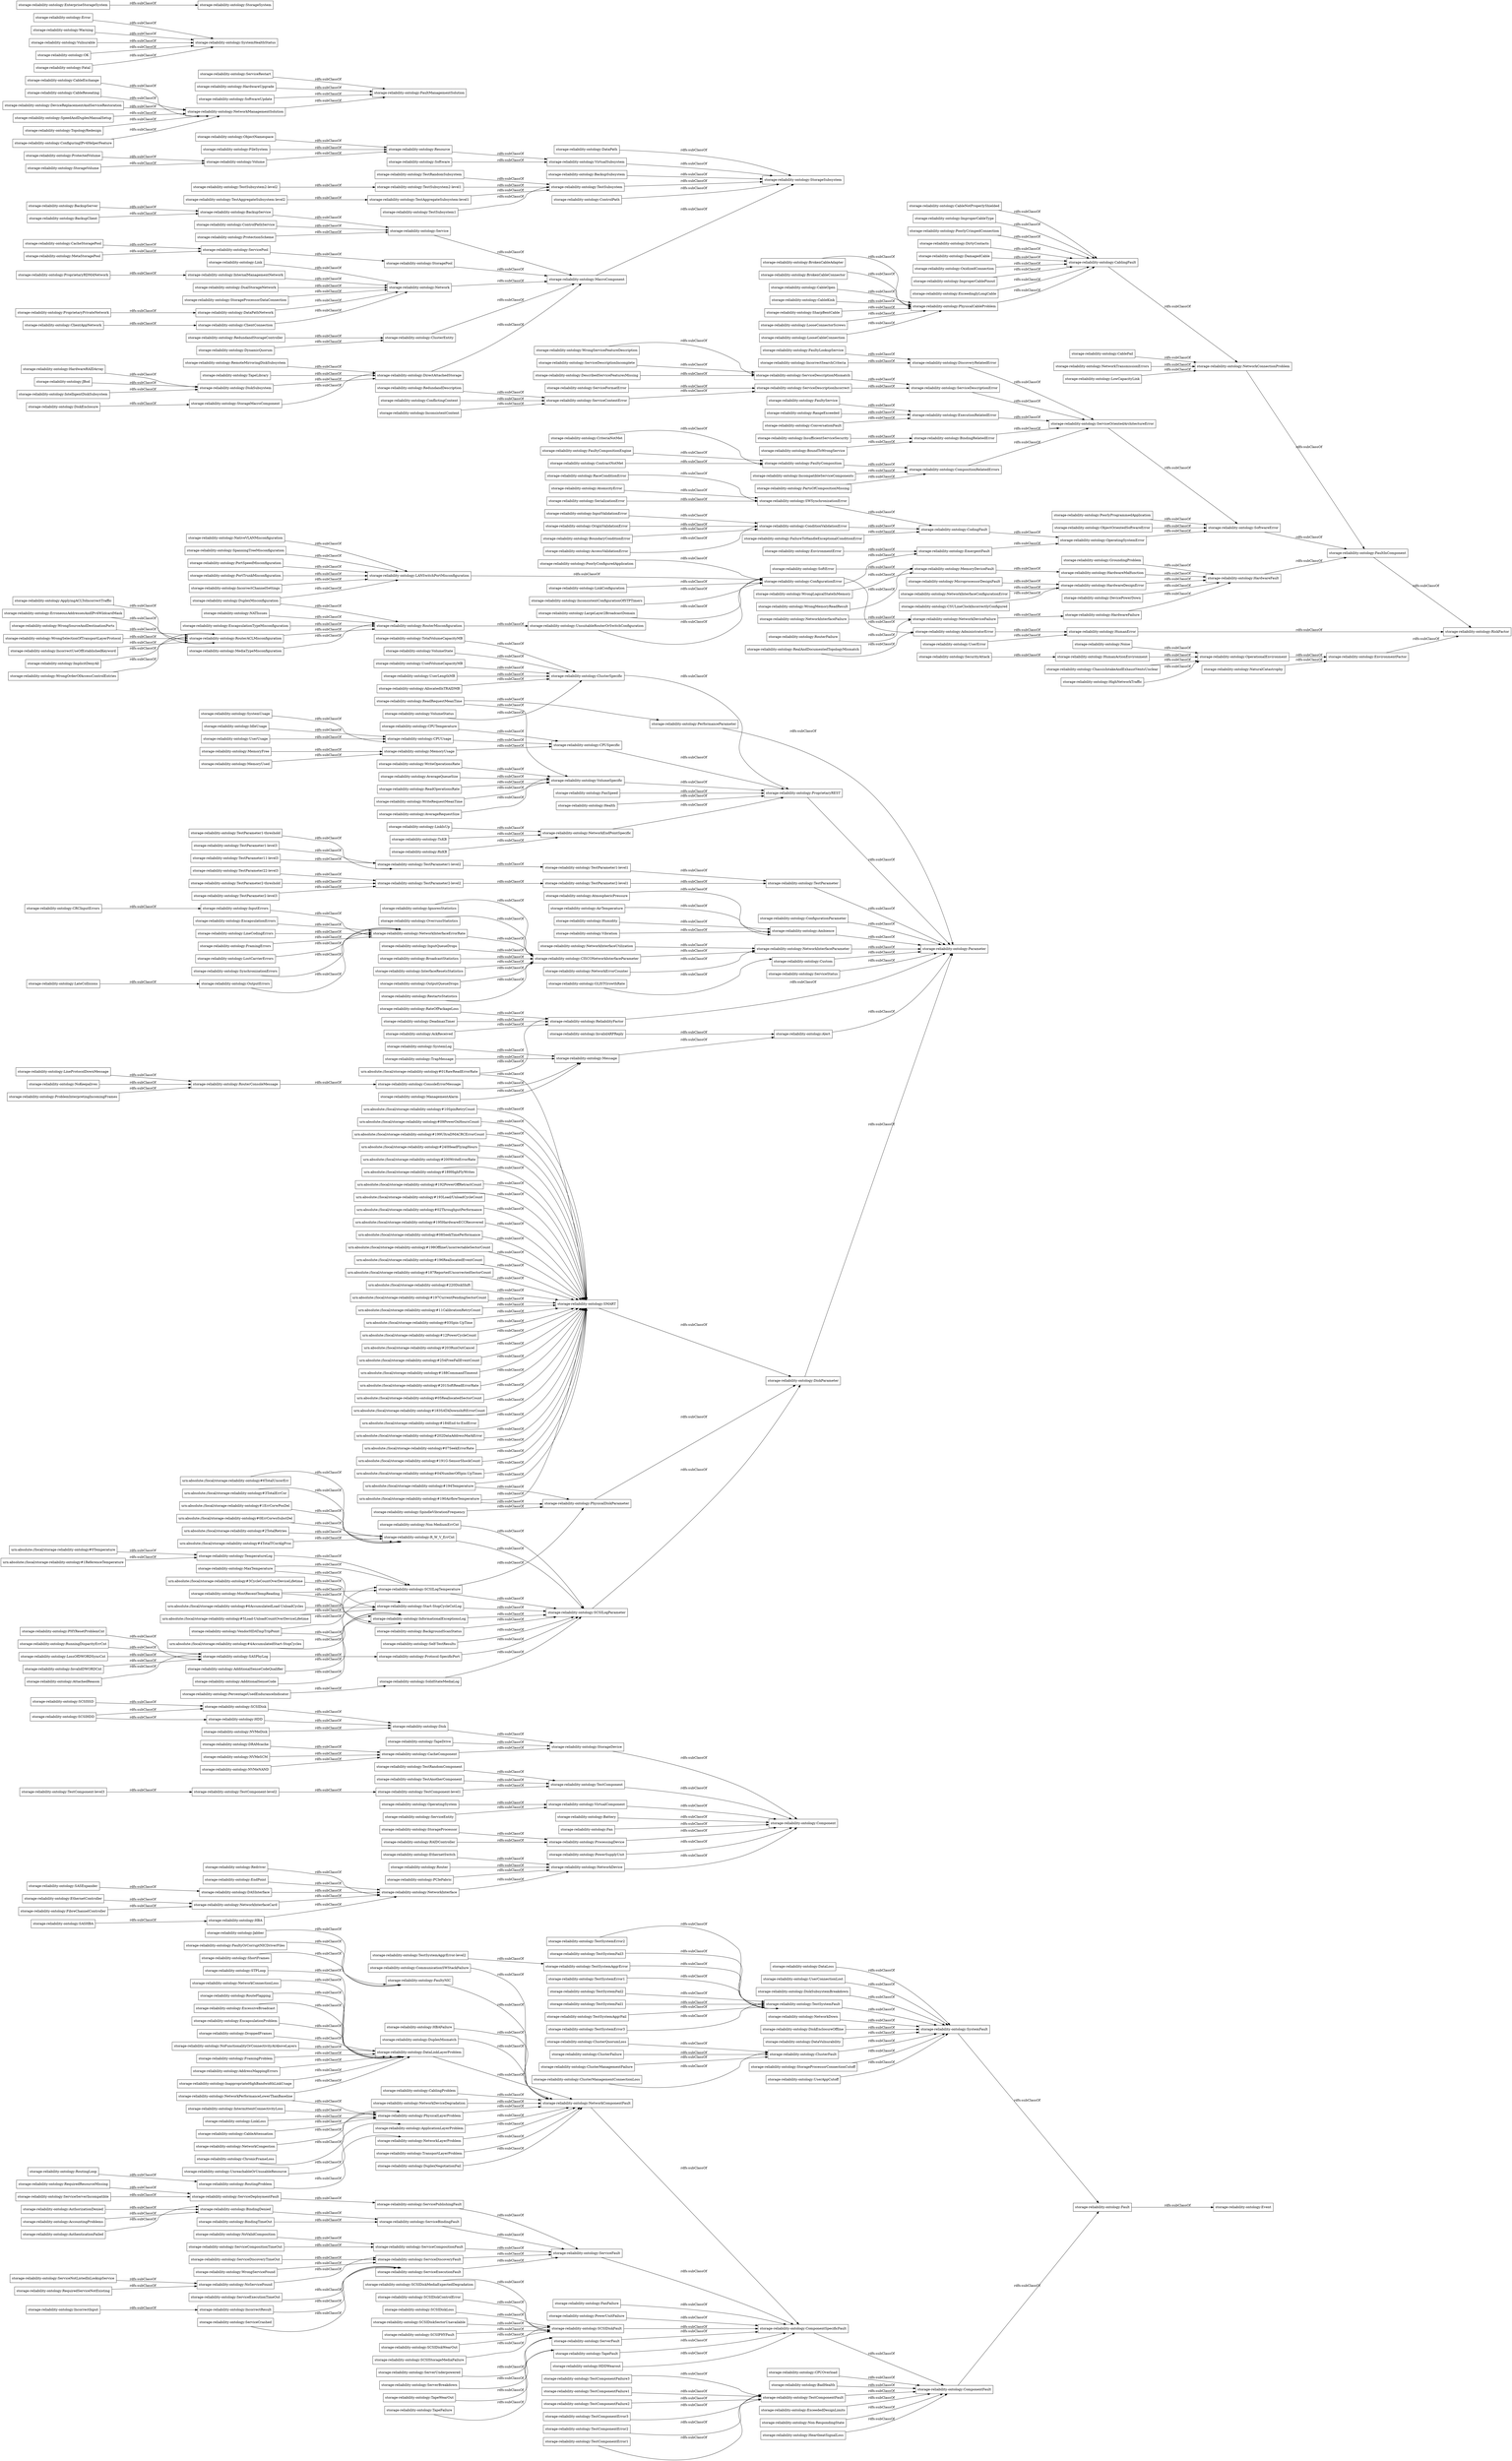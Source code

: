 digraph ar2dtool_diagram { 
rankdir=LR;
size="1000"
node [shape = rectangle, color="black"]; "storage-reliability-ontology:ServiceExecutionTimeOut" "storage-reliability-ontology:HBA" "storage-reliability-ontology:AddressMappingErrors" "storage-reliability-ontology:NetworkDeviceDegradation" "urn:absolute://local/storage-reliability-ontology#194Temperature" "storage-reliability-ontology:ServiceServerIncompatible" "storage-reliability-ontology:ServiceFault" "storage-reliability-ontology:CompositionRelatedErrors" "storage-reliability-ontology:PhysicalLayerProblem" "storage-reliability-ontology:StorageMacroComponent" "storage-reliability-ontology:LineProtocolDownMessage" "storage-reliability-ontology:NaturalCatastrophy" "storage-reliability-ontology:TestParameter2-level2" "storage-reliability-ontology:InappropriateHighBandwidthLinkUsage" "urn:absolute://local/storage-reliability-ontology#12PowerCycleCount" "storage-reliability-ontology:ServerUnderpowered" "storage-reliability-ontology:OverrunsStatistics" "storage-reliability-ontology:RedundandStorageController" "storage-reliability-ontology:RoutingProblem" "storage-reliability-ontology:SpindleVibrationFrequency" "storage-reliability-ontology:DiskEnclosure" "urn:absolute://local/storage-reliability-ontology#0Temperature" "storage-reliability-ontology:Self-TestResults" "storage-reliability-ontology:ImproperCablePinout" "storage-reliability-ontology:TestComponentFailure1" "storage-reliability-ontology:AckReceived" "storage-reliability-ontology:ExceedinglyLongCable" "storage-reliability-ontology:FaultInComponent" "storage-reliability-ontology:NetworkInterfaceErrorRate" "storage-reliability-ontology:DataPath" "storage-reliability-ontology:AverageQueueSize" "storage-reliability-ontology:Link" "storage-reliability-ontology:StorageDevice" "storage-reliability-ontology:EncapsulationTypeMisconfiguration" "storage-reliability-ontology:Service" "storage-reliability-ontology:SCSILogTemperature" "storage-reliability-ontology:NetworkDeviceFailure" "urn:absolute://local/storage-reliability-ontology#203RunOutCancel" "storage-reliability-ontology:Redriver" "storage-reliability-ontology:VolumeStatus" "storage-reliability-ontology:AuthorizationDenied" "urn:absolute://local/storage-reliability-ontology#1ReferenceTemperature" "storage-reliability-ontology:TestSystemError1" "storage-reliability-ontology:PHYResetProblemCnt" "storage-reliability-ontology:PhysicalCableProblem" "storage-reliability-ontology:RouterACLMisconfiguration" "storage-reliability-ontology:TestComponent" "urn:absolute://local/storage-reliability-ontology#254FreeFallEventCount" "storage-reliability-ontology:VirtualSubsystem" "storage-reliability-ontology:HardwareRAIDArray" "storage-reliability-ontology:IncompatibleServiceComponents" "storage-reliability-ontology:TestParameter1-level3" "storage-reliability-ontology:LinkLoss" "storage-reliability-ontology:PoorlyConfiguredApplication" "storage-reliability-ontology:ExceededDesignLimits" "urn:absolute://local/storage-reliability-ontology#2TotalRetries" "storage-reliability-ontology:VirtualComponent" "storage-reliability-ontology:InputQueueDrops" "storage-reliability-ontology:TestRandomSubsystem" "storage-reliability-ontology:TestParameter11-level3" "urn:absolute://local/storage-reliability-ontology#188CommandTimeout" "storage-reliability-ontology:ConditionValidationError" "storage-reliability-ontology:NetworkManagementSolution" "storage-reliability-ontology:TestRandomComponent" "storage-reliability-ontology:ServiceDescriptionIncorrect" "storage-reliability-ontology:MostRecentTempReading" "storage-reliability-ontology:STPLoop" "storage-reliability-ontology:TotalVolumeCapacityMB" "storage-reliability-ontology:HumanActionEnvironment" "storage-reliability-ontology:DRAMcache" "urn:absolute://local/storage-reliability-ontology#4TotalTCorAlgProc" "storage-reliability-ontology:JBod" "storage-reliability-ontology:CableKink" "storage-reliability-ontology:ManagementAlarm" "storage-reliability-ontology:LANSwitchPortMisconfiguration" "storage-reliability-ontology:MemoryUsed" "storage-reliability-ontology:RunningDisparityErrCnt" "urn:absolute://local/storage-reliability-ontology#201SoftReadErrorRate" "storage-reliability-ontology:HardwareMalfunction" "storage-reliability-ontology:ReadOperationsRate" "storage-reliability-ontology:EthernetSwitch" "storage-reliability-ontology:TestComponent-level2" "storage-reliability-ontology:DevicePowerDown" "storage-reliability-ontology:StoragePool" "storage-reliability-ontology:VolumeState" "storage-reliability-ontology:SystemFault" "storage-reliability-ontology:BoundaryConditionError" "storage-reliability-ontology:PowerUnitFailure" "storage-reliability-ontology:TestParameter2-threshold" "storage-reliability-ontology:BroadcastStatistics" "storage-reliability-ontology:EndPoint" "storage-reliability-ontology:ServerBreakdown" "storage-reliability-ontology:OutputErrors" "storage-reliability-ontology:TestSystemFail2" "storage-reliability-ontology:ServerFault" "storage-reliability-ontology:FailureToHandleExceptionalConditionError" "storage-reliability-ontology:IncorrectChannelSettings" "storage-reliability-ontology:EnvironmentFactor" "storage-reliability-ontology:AdditionalSenseCodeQualifier" "storage-reliability-ontology:NoKeepalives" "urn:absolute://local/storage-reliability-ontology#05ReallocatedSectorCount" "storage-reliability-ontology:NetworkConnectionLoss" "storage-reliability-ontology:RouteFlapping" "storage-reliability-ontology:MemoryUsage" "storage-reliability-ontology:RouterFailure" "storage-reliability-ontology:SecurityAttack" "storage-reliability-ontology:WrongServiceFeatureDescription" "storage-reliability-ontology:SASPhyLog" "storage-reliability-ontology:IdleUsage" "storage-reliability-ontology:NetworkTransmissionErrors" "storage-reliability-ontology:Message" "storage-reliability-ontology:TapeFailure" "storage-reliability-ontology:NativeVLANMisconfiguration" "storage-reliability-ontology:IncorrectSearchCriteria" "storage-reliability-ontology:InternalManagementNetwork" "storage-reliability-ontology:NetworkConnectionProblem" "storage-reliability-ontology:CPUTemperature" "storage-reliability-ontology:SharpBentCable" "storage-reliability-ontology:RouterMisconfiguration" "storage-reliability-ontology:OperatingSystem" "storage-reliability-ontology:DualStorageNetwork" "storage-reliability-ontology:LooseConnectorScrews" "storage-reliability-ontology:PerformanceParameter" "storage-reliability-ontology:ServiceCompositionFault" "storage-reliability-ontology:LinkIsUp" "storage-reliability-ontology:TestAnotherComponent" "storage-reliability-ontology:StorageProcessorConnectionCutoff" "storage-reliability-ontology:ServicePool" "storage-reliability-ontology:RequiredServiceNotExisting" "storage-reliability-ontology:SCSIDiskFault" "storage-reliability-ontology:AtomicityError" "urn:absolute://local/storage-reliability-ontology#6TotalUncorErr" "storage-reliability-ontology:NoValidComposition" "storage-reliability-ontology:InputErrors" "storage-reliability-ontology:BackupService" "storage-reliability-ontology:UserAppCutoff" "storage-reliability-ontology:MediaTypeMisconfiguration" "storage-reliability-ontology:EthernetController" "storage-reliability-ontology:OperationalEnvironment" "urn:absolute://local/storage-reliability-ontology#183SATADownshiftErrorCount" "storage-reliability-ontology:ApplicationLayerProblem" "storage-reliability-ontology:SCSIDisk" "storage-reliability-ontology:CableExchange" "storage-reliability-ontology:ApplyingACLToIncorrectTraffic" "storage-reliability-ontology:FaultyCompositionEngine" "storage-reliability-ontology:Disk" "storage-reliability-ontology:HDDWearout" "storage-reliability-ontology:TestParameter1-level2" "storage-reliability-ontology:ConfigurationParameter" "storage-reliability-ontology:ExcessiveBroadcast" "storage-reliability-ontology:ObjectNamespace" "storage-reliability-ontology:UserUsage" "storage-reliability-ontology:NetworkDevice" "storage-reliability-ontology:ClusterManagementConnectionLoss" "storage-reliability-ontology:ClusterQuorumLoss" "storage-reliability-ontology:CRCInputErrors" "urn:absolute://local/storage-reliability-ontology#184End-to-EndError" "storage-reliability-ontology:SMART" "storage-reliability-ontology:Humidity" "urn:absolute://local/storage-reliability-ontology#202DataAddressMarkError" "storage-reliability-ontology:InterfaceResetsStatistics" "storage-reliability-ontology:SCSIStorageMediaFailure" "storage-reliability-ontology:CableAttenuation" "storage-reliability-ontology:ErroneousAddressesAndIPv4WildcardMask" "storage-reliability-ontology:WrongSourceAndDestinationPorts" "storage-reliability-ontology:Non-RespondingState" "storage-reliability-ontology:ServicePublishingFault" "storage-reliability-ontology:DiskParameter" "storage-reliability-ontology:StorageProcessorDataConnection" "storage-reliability-ontology:ClusterFailure" "storage-reliability-ontology:Fault" "storage-reliability-ontology:LooseCableConnection" "storage-reliability-ontology:RequiredResourceMissing" "urn:absolute://local/storage-reliability-ontology#07SeekErrorRate" "storage-reliability-ontology:InformationalExceptionsLog" "storage-reliability-ontology:CableNotProperlyShielded" "urn:absolute://local/storage-reliability-ontology#191G-SensorShockCount" "urn:absolute://local/storage-reliability-ontology#190AirflowTemperature" "urn:absolute://local/storage-reliability-ontology#04NumberOfSpin-UpTimes" "storage-reliability-ontology:SpanningTreeMisconfiguration" "storage-reliability-ontology:PortSpeedMisconfiguration" "storage-reliability-ontology:Error" "storage-reliability-ontology:ServiceDeploymentFault" "storage-reliability-ontology:Vibration" "storage-reliability-ontology:GLISTGrowthRate" "storage-reliability-ontology:EncapsulationErrors" "storage-reliability-ontology:SCSISSD" "storage-reliability-ontology:Component" "storage-reliability-ontology:AdministratorError" "storage-reliability-ontology:ChassisIntakeAndExhaustVentsUnclear" "storage-reliability-ontology:Parameter" "storage-reliability-ontology:RealAndDocumentedTopologyMismatch" "storage-reliability-ontology:TestParameter2-level3" "storage-reliability-ontology:LineCodingErrors" "storage-reliability-ontology:ControlPathService" "storage-reliability-ontology:ServiceDiscoveryTimeOut" "storage-reliability-ontology:ServiceRestart" "storage-reliability-ontology:ObjectOrientedSoftwareError" "storage-reliability-ontology:PhysicalDiskParameter" "storage-reliability-ontology:TestAggregateSubsystem-level2" "storage-reliability-ontology:TestParameter22-level3" "storage-reliability-ontology:WriteRequestMeanTime" "storage-reliability-ontology:UnreachableOrUnusableResource" "storage-reliability-ontology:TestComponentFailure2" "storage-reliability-ontology:Network" "storage-reliability-ontology:WrongLogicalStateInMemory" "storage-reliability-ontology:TestComponentError3" "storage-reliability-ontology:RiskFactor" "urn:absolute://local/storage-reliability-ontology#10SpinRetryCount" "storage-reliability-ontology:VendorHDATmpTripPoint" "storage-reliability-ontology:ServiceBindingFault" "storage-reliability-ontology:ContractNotMet" "storage-reliability-ontology:TransportLayerProblem" "storage-reliability-ontology:SASHBA" "storage-reliability-ontology:ConfigurationError" "storage-reliability-ontology:RouterConsoleMessage" "storage-reliability-ontology:FramingErrors" "storage-reliability-ontology:TestSystemAggrError" "storage-reliability-ontology:HeartbeatSignalLoss" "storage-reliability-ontology:AccessValidationError" "storage-reliability-ontology:MaxTemperature" "storage-reliability-ontology:Ambience" "storage-reliability-ontology:Non-MediumErrCnt" "storage-reliability-ontology:HardwareDesignError" "storage-reliability-ontology:BackupServer" "storage-reliability-ontology:EmergentFault" "storage-reliability-ontology:GroundingProblem" "storage-reliability-ontology:TestComponentError2" "storage-reliability-ontology:DataLoss" "storage-reliability-ontology:WrongMemoryReadResult" "storage-reliability-ontology:FileSystem" "storage-reliability-ontology:WrongSelectionOfTransportLayerProtocol" "storage-reliability-ontology:UserConnectionLost" "storage-reliability-ontology:ClusterManagementFailure" "storage-reliability-ontology:BoundToWrongService" "storage-reliability-ontology:BrokenCableAdapter" "storage-reliability-ontology:R_W_V_ErrCnt" "storage-reliability-ontology:ReadRequestMeanTime" "storage-reliability-ontology:NetworkEndPointSpecific" "urn:absolute://local/storage-reliability-ontology#3CycleCountOverDeviceLifetime" "storage-reliability-ontology:TestParameter2-level1" "storage-reliability-ontology:SystemUsage" "storage-reliability-ontology:AccountingProblems" "storage-reliability-ontology:DuplexMisconfiguration" "storage-reliability-ontology:Warning" "storage-reliability-ontology:Jabber" "urn:absolute://local/storage-reliability-ontology#6AccumulatedLoad-UnloadCycles" "storage-reliability-ontology:ImproperCableType" "storage-reliability-ontology:PartsOfCompositionMissing" "storage-reliability-ontology:NetworkInterfaceParameter" "storage-reliability-ontology:SCSIHDD" "storage-reliability-ontology:TxKB" "storage-reliability-ontology:SCSIDiskMediaExpectedDegradation" "storage-reliability-ontology:TestComponent-level1" "storage-reliability-ontology:SerializationError" "storage-reliability-ontology:OperatingSystemError" "storage-reliability-ontology:Vulnurable" "storage-reliability-ontology:TestSystemAggrError-level2" "storage-reliability-ontology:LowCapacityLink" "storage-reliability-ontology:SystemHealthStatus" "storage-reliability-ontology:Router" "storage-reliability-ontology:DuplexNegotiationFail" "storage-reliability-ontology:DiskSubsystemBreakdown" "storage-reliability-ontology:StorageProcessor" "storage-reliability-ontology:Battery" "storage-reliability-ontology:CableReseating" "storage-reliability-ontology:CommunicationSWStackFailure" "storage-reliability-ontology:LateCollisions" "storage-reliability-ontology:WrongServiceFound" "storage-reliability-ontology:FanSpeed" "storage-reliability-ontology:SCSIDiskControlError" "storage-reliability-ontology:RaceConditionError" "storage-reliability-ontology:RxKB" "storage-reliability-ontology:EnvironmentError" "storage-reliability-ontology:PoorlyCrimpedConnection" "urn:absolute://local/storage-reliability-ontology#09PowerOnHoursCount" "storage-reliability-ontology:HumanError" "storage-reliability-ontology:ServiceFormatError" "storage-reliability-ontology:TemperatureLog" "storage-reliability-ontology:ComponentSpecificFault" "storage-reliability-ontology:DataPathNetwork" "storage-reliability-ontology:DeviceReplacementAndServiceRestoration" "storage-reliability-ontology:SCSILogParameter" "storage-reliability-ontology:PCIeFabric" "storage-reliability-ontology:TestSystemFail1" "storage-reliability-ontology:RateOfPackageLoss" "storage-reliability-ontology:TestSubsystem2-level2" "storage-reliability-ontology:HardwareUpgrade" "storage-reliability-ontology:SoftwareUpdate" "storage-reliability-ontology:EncapsulationProblem" "storage-reliability-ontology:Custom" "storage-reliability-ontology:NetworkLayerProblem" "storage-reliability-ontology:TapeFault" "storage-reliability-ontology:IncorrectInput" "storage-reliability-ontology:ClientConnection" "storage-reliability-ontology:NetworkInterfaceFailure" "storage-reliability-ontology:CriteriaNotMet" "storage-reliability-ontology:BackupSubsystem" "storage-reliability-ontology:ProprietaryREST" "storage-reliability-ontology:SystemLog" "urn:absolute://local/storage-reliability-ontology#199UltraDMACRCErrorCount" "storage-reliability-ontology:TestComponentFault" "storage-reliability-ontology:ServiceDescriptionIncomplete" "storage-reliability-ontology:CPUOverload" "storage-reliability-ontology:ClusterSpecific" "urn:absolute://local/storage-reliability-ontology#240HeadFlyingHours" "urn:absolute://local/storage-reliability-ontology#200WriteErrorRate" "storage-reliability-ontology:ServiceStatus" "storage-reliability-ontology:NVMeSCM" "urn:absolute://local/storage-reliability-ontology#189HighFlyWrites" "storage-reliability-ontology:CacheStoragePool" "storage-reliability-ontology:HighNetworkTraffic" "storage-reliability-ontology:SCSIDiskLoss" "storage-reliability-ontology:TestSubsystem2-level1" "storage-reliability-ontology:CISCONetworkInterfaceParameter" "storage-reliability-ontology:DiscoveryRelatedError" "storage-reliability-ontology:RemoteMirroringDiskSubsystem" "storage-reliability-ontology:FaultyOrCorruptNICDriverFiles" "storage-reliability-ontology:Start-StopCycleCntLog" "storage-reliability-ontology:SoftwareError" "storage-reliability-ontology:DirectAttachedStorage" "storage-reliability-ontology:InconsistentContent" "storage-reliability-ontology:VolumeSpecific" "storage-reliability-ontology:NetworkInterfaceUtilization" "storage-reliability-ontology:OK" "storage-reliability-ontology:TapeLibrary" "storage-reliability-ontology:ServiceDescriptionMismatch" "storage-reliability-ontology:Protocol-SpecificPort" "storage-reliability-ontology:SCSIDiskSectorUnavailable" "storage-reliability-ontology:TestSystemAggrFail" "storage-reliability-ontology:BrokenCableConnector" "storage-reliability-ontology:ClusterEntity" "storage-reliability-ontology:IncorrectUseOfEstablishedKeyword" "storage-reliability-ontology:NetworkErrorCounter" "storage-reliability-ontology:RangeExceeded" "storage-reliability-ontology:LinkConfiguration" "urn:absolute://local/storage-reliability-ontology#5Load-UnloadCountOverDeviceLifetime" "storage-reliability-ontology:CodingFault" "storage-reliability-ontology:DirtyContacts" "storage-reliability-ontology:TestParameter1-level1" "storage-reliability-ontology:BackgroundScanStatus" "storage-reliability-ontology:TestParameter" "storage-reliability-ontology:StorageSubsystem" "storage-reliability-ontology:AuthenticationFailed" "storage-reliability-ontology:DeadmanTimer" "storage-reliability-ontology:SpeedAndDuplexManualSetup" "storage-reliability-ontology:ServiceOrientedArchitectureError" "storage-reliability-ontology:OutputQueueDrops" "storage-reliability-ontology:HardwareFault" "storage-reliability-ontology:EnterpriseStorageSystem" "storage-reliability-ontology:HDD" "storage-reliability-ontology:Resource" "storage-reliability-ontology:ProprietaryPrivateNetwork" "storage-reliability-ontology:TestSubsystem" "storage-reliability-ontology:TestSystemError3" "storage-reliability-ontology:DiskSubsystem" "urn:absolute://local/storage-reliability-ontology#192PowerOffRetractCount" "storage-reliability-ontology:LossOfDWORDSyncCnt" "urn:absolute://local/storage-reliability-ontology#3TotalErrCor" "storage-reliability-ontology:DASInterface" "storage-reliability-ontology:IntelligentDiskSubsystem" "storage-reliability-ontology:Health" "storage-reliability-ontology:CPUUsage" "storage-reliability-ontology:LostCarrierErrors" "storage-reliability-ontology:Fan" "urn:absolute://local/storage-reliability-ontology#193Load/UnloadCycleCount" "storage-reliability-ontology:RAIDController" "urn:absolute://local/storage-reliability-ontology#02ThroughputPerformance" "storage-reliability-ontology:InsufficientServiceSecurity" "storage-reliability-ontology:TestSystemError2" "urn:absolute://local/storage-reliability-ontology#01RawReadErrorRate" "storage-reliability-ontology:InconsistentConfigurationOfSTPTimers" "storage-reliability-ontology:ImplicitDenyAll" "storage-reliability-ontology:MemoryFree" "storage-reliability-ontology:ServiceExecutionFault" "storage-reliability-ontology:ServiceNotListedInLookupService" "storage-reliability-ontology:InputValidationError" "storage-reliability-ontology:NVMeNAND" "storage-reliability-ontology:FaultyComposition" "storage-reliability-ontology:NetworkInterfaceCard" "storage-reliability-ontology:NetworkInterface" "storage-reliability-ontology:ServiceContentError" "storage-reliability-ontology:ClusterFault" "storage-reliability-ontology:RestartsStatistics" "urn:absolute://local/storage-reliability-ontology#195HardwareECCRecovered" "storage-reliability-ontology:TestSystemFail3" "storage-reliability-ontology:AtmosphericPressure" "storage-reliability-ontology:RoutingLoop" "storage-reliability-ontology:SoftError" "storage-reliability-ontology:TestAggregateSubsystem-level1" "storage-reliability-ontology:NetworkComponentFault" "storage-reliability-ontology:SynchronizationErrors" "storage-reliability-ontology:FibreChannelController" "storage-reliability-ontology:WrongOrderOfAccessControlEntries" "storage-reliability-ontology:SCSIPHYFault" "storage-reliability-ontology:NetworkPerformanceLowerThanBaseline" "urn:absolute://local/storage-reliability-ontology#08SeekTimePerformance" "storage-reliability-ontology:HardwareFailure" "storage-reliability-ontology:ControlPath" "storage-reliability-ontology:UserError" "storage-reliability-ontology:TopologyRedesign" "storage-reliability-ontology:InvalidDWORDCnt" "urn:absolute://local/storage-reliability-ontology#198OfflineUncorrectableSectorCount" "storage-reliability-ontology:ProprietaryRDMANetwork" "storage-reliability-ontology:IntermittentConnectivityLoss" "storage-reliability-ontology:DamagedCable" "storage-reliability-ontology:SCSIDiskWearOut" "storage-reliability-ontology:TapeDrive" "storage-reliability-ontology:UsedVolumeCapacityMB" "urn:absolute://local/storage-reliability-ontology#4AccumulatedStart-StopCycles" "storage-reliability-ontology:LargeLayer2BroadcastDomain" "storage-reliability-ontology:ConfiguringIPv4HelperFeature" "storage-reliability-ontology:ServiceCompositionTimeOut" "storage-reliability-ontology:ReliabilityFactor" "storage-reliability-ontology:NetworkDown" "storage-reliability-ontology:AttachedReason" "storage-reliability-ontology:DynamicQuorum" "storage-reliability-ontology:BackupClient" "storage-reliability-ontology:CacheComponent" "storage-reliability-ontology:RedundandDescription" "storage-reliability-ontology:TestComponent-level3" "storage-reliability-ontology:ConversationFault" "storage-reliability-ontology:TestComponentError1" "storage-reliability-ontology:HBAFailure" "storage-reliability-ontology:AverageRequestSize" "urn:absolute://local/storage-reliability-ontology#196ReallocatedEventCount" "storage-reliability-ontology:UnsuitableRouterOrSwitchConfiguration" "storage-reliability-ontology:NATIssues" "storage-reliability-ontology:ConflictingContent" "storage-reliability-ontology:ProtectedVolume" "storage-reliability-ontology:Fatal" "storage-reliability-ontology:NetworkInterfaceConfigurationError" "storage-reliability-ontology:PortTrunkMisconfiguration" "urn:absolute://local/storage-reliability-ontology#187ReportedUncorrectedSectorCount" "storage-reliability-ontology:CSULineClockIncorrectlyConfigured" "storage-reliability-ontology:TapeWearOut" "storage-reliability-ontology:FaultyNIC" "storage-reliability-ontology:IgnoresStatistics" "storage-reliability-ontology:Noise" "storage-reliability-ontology:MetaStoragePool" "storage-reliability-ontology:DiskEnclosureOffline" "storage-reliability-ontology:DataVulnurability" "storage-reliability-ontology:Volume" "storage-reliability-ontology:Alert" "storage-reliability-ontology:CPUSpecific" "storage-reliability-ontology:MemoryDeviceFault" "storage-reliability-ontology:WriteOperationsRate" "storage-reliability-ontology:BadHealth" "storage-reliability-ontology:FaultyService" "storage-reliability-ontology:NetworkCongestion" "storage-reliability-ontology:CablingFault" "storage-reliability-ontology:OxidizedConnection" "storage-reliability-ontology:UserLengthMB" "storage-reliability-ontology:FaultManagementSolution" "storage-reliability-ontology:Event" "storage-reliability-ontology:TestSubsystem1" "storage-reliability-ontology:TestParameter1-threshold" "storage-reliability-ontology:AirTemperature" "storage-reliability-ontology:IncorrectResult" "storage-reliability-ontology:ShortFrames" "storage-reliability-ontology:ClientAppNetwork" "storage-reliability-ontology:Software" "storage-reliability-ontology:InvalidARPReply" "storage-reliability-ontology:ProtectionScheme" "storage-reliability-ontology:ChronicFrameLoss" "storage-reliability-ontology:BindingTimeOut" "storage-reliability-ontology:ServiceEntity" "storage-reliability-ontology:BindingDenied" "storage-reliability-ontology:PercentageUsedEnduranceIndicator" "storage-reliability-ontology:ServiceDescriptionError" "urn:absolute://local/storage-reliability-ontology#220DiskShift" "urn:absolute://local/storage-reliability-ontology#197CurrentPendingSectorCount" "urn:absolute://local/storage-reliability-ontology#11CalibrationRetryCount" "storage-reliability-ontology:ComponentFault" "storage-reliability-ontology:ServiceDiscoveryFault" "storage-reliability-ontology:OriginValidationError" "storage-reliability-ontology:SASExpander" "storage-reliability-ontology:MicroprocessorDesignFault" "storage-reliability-ontology:AllocatedInTRAIDMB" "storage-reliability-ontology:TrapMessage" "storage-reliability-ontology:AdditionalSenseCode" "urn:absolute://local/storage-reliability-ontology#03Spin-UpTime" "storage-reliability-ontology:DescribedServiceFeaturesMissing" "storage-reliability-ontology:ProcessingDevice" "storage-reliability-ontology:StorageVolume" "storage-reliability-ontology:NVMeDisk" "urn:absolute://local/storage-reliability-ontology#1ErrCorwPosDel" "storage-reliability-ontology:TestComponentFailure3" "storage-reliability-ontology:DroppedFrames" "storage-reliability-ontology:PowerSupplyUnit" "storage-reliability-ontology:MacroComponent" "storage-reliability-ontology:TestSystemFault" "storage-reliability-ontology:DuplexMismatch" "storage-reliability-ontology:SWSynchronizationError" "urn:absolute://local/storage-reliability-ontology#0ErrCorwoSubstDel" "storage-reliability-ontology:SolidStateMediaLog" "storage-reliability-ontology:StorageSystem" "storage-reliability-ontology:ProblemInterpretingIncomingFrames" "storage-reliability-ontology:CablingProblem" "storage-reliability-ontology:ExecutionRelatedError" "storage-reliability-ontology:FanFailure" "storage-reliability-ontology:ServiceCrashed" "storage-reliability-ontology:NoFunctionalityOrConnectivityAtAboveLayers" "storage-reliability-ontology:DataLinkLayerProblem" "storage-reliability-ontology:NoServiceFound" "storage-reliability-ontology:ConsoleErrorMessage" "storage-reliability-ontology:FramingProblem" "storage-reliability-ontology:CableOpen" "storage-reliability-ontology:FaultyLookupService" "storage-reliability-ontology:PoorlyProgrammedApplication" "storage-reliability-ontology:BindingRelatedError" "storage-reliability-ontology:CableFail" ; /*classes style*/
	"storage-reliability-ontology:MediaTypeMisconfiguration" -> "storage-reliability-ontology:RouterMisconfiguration" [ label = "rdfs:subClassOf" ];
	"storage-reliability-ontology:InsufficientServiceSecurity" -> "storage-reliability-ontology:BindingRelatedError" [ label = "rdfs:subClassOf" ];
	"storage-reliability-ontology:OverrunsStatistics" -> "storage-reliability-ontology:CISCONetworkInterfaceParameter" [ label = "rdfs:subClassOf" ];
	"storage-reliability-ontology:NVMeDisk" -> "storage-reliability-ontology:Disk" [ label = "rdfs:subClassOf" ];
	"storage-reliability-ontology:VirtualComponent" -> "storage-reliability-ontology:Component" [ label = "rdfs:subClassOf" ];
	"storage-reliability-ontology:TestComponentFault" -> "storage-reliability-ontology:ComponentFault" [ label = "rdfs:subClassOf" ];
	"storage-reliability-ontology:FaultyNIC" -> "storage-reliability-ontology:NetworkComponentFault" [ label = "rdfs:subClassOf" ];
	"storage-reliability-ontology:AirTemperature" -> "storage-reliability-ontology:Ambience" [ label = "rdfs:subClassOf" ];
	"storage-reliability-ontology:NetworkDeviceFailure" -> "storage-reliability-ontology:HardwareFailure" [ label = "rdfs:subClassOf" ];
	"storage-reliability-ontology:ProprietaryRDMANetwork" -> "storage-reliability-ontology:InternalManagementNetwork" [ label = "rdfs:subClassOf" ];
	"storage-reliability-ontology:Non-RespondingState" -> "storage-reliability-ontology:ComponentFault" [ label = "rdfs:subClassOf" ];
	"storage-reliability-ontology:FibreChannelController" -> "storage-reliability-ontology:NetworkInterfaceCard" [ label = "rdfs:subClassOf" ];
	"storage-reliability-ontology:EnterpriseStorageSystem" -> "storage-reliability-ontology:StorageSystem" [ label = "rdfs:subClassOf" ];
	"storage-reliability-ontology:LinkIsUp" -> "storage-reliability-ontology:NetworkEndPointSpecific" [ label = "rdfs:subClassOf" ];
	"storage-reliability-ontology:FramingProblem" -> "storage-reliability-ontology:DataLinkLayerProblem" [ label = "rdfs:subClassOf" ];
	"storage-reliability-ontology:HBA" -> "storage-reliability-ontology:NetworkInterface" [ label = "rdfs:subClassOf" ];
	"storage-reliability-ontology:ClientAppNetwork" -> "storage-reliability-ontology:ClientConnection" [ label = "rdfs:subClassOf" ];
	"urn:absolute://local/storage-reliability-ontology#11CalibrationRetryCount" -> "storage-reliability-ontology:SMART" [ label = "rdfs:subClassOf" ];
	"storage-reliability-ontology:ServiceNotListedInLookupService" -> "storage-reliability-ontology:NoServiceFound" [ label = "rdfs:subClassOf" ];
	"storage-reliability-ontology:PortSpeedMisconfiguration" -> "storage-reliability-ontology:LANSwitchPortMisconfiguration" [ label = "rdfs:subClassOf" ];
	"urn:absolute://local/storage-reliability-ontology#196ReallocatedEventCount" -> "storage-reliability-ontology:SMART" [ label = "rdfs:subClassOf" ];
	"storage-reliability-ontology:InvalidDWORDCnt" -> "storage-reliability-ontology:SASPhyLog" [ label = "rdfs:subClassOf" ];
	"storage-reliability-ontology:TestSystemFail1" -> "storage-reliability-ontology:TestSystemFault" [ label = "rdfs:subClassOf" ];
	"storage-reliability-ontology:NetworkErrorCounter" -> "storage-reliability-ontology:NetworkInterfaceParameter" [ label = "rdfs:subClassOf" ];
	"storage-reliability-ontology:PerformanceParameter" -> "storage-reliability-ontology:Parameter" [ label = "rdfs:subClassOf" ];
	"storage-reliability-ontology:ServerUnderpowered" -> "storage-reliability-ontology:ServerFault" [ label = "rdfs:subClassOf" ];
	"urn:absolute://local/storage-reliability-ontology#5Load-UnloadCountOverDeviceLifetime" -> "storage-reliability-ontology:Start-StopCycleCntLog" [ label = "rdfs:subClassOf" ];
	"urn:absolute://local/storage-reliability-ontology#194Temperature" -> "storage-reliability-ontology:SMART" [ label = "rdfs:subClassOf" ];
	"urn:absolute://local/storage-reliability-ontology#194Temperature" -> "storage-reliability-ontology:PhysicalDiskParameter" [ label = "rdfs:subClassOf" ];
	"urn:absolute://local/storage-reliability-ontology#4TotalTCorAlgProc" -> "storage-reliability-ontology:R_W_V_ErrCnt" [ label = "rdfs:subClassOf" ];
	"storage-reliability-ontology:RouterMisconfiguration" -> "storage-reliability-ontology:UnsuitableRouterOrSwitchConfiguration" [ label = "rdfs:subClassOf" ];
	"storage-reliability-ontology:ServiceStatus" -> "storage-reliability-ontology:Parameter" [ label = "rdfs:subClassOf" ];
	"storage-reliability-ontology:RouteFlapping" -> "storage-reliability-ontology:DataLinkLayerProblem" [ label = "rdfs:subClassOf" ];
	"storage-reliability-ontology:NetworkConnectionProblem" -> "storage-reliability-ontology:FaultInComponent" [ label = "rdfs:subClassOf" ];
	"storage-reliability-ontology:NetworkEndPointSpecific" -> "storage-reliability-ontology:ProprietaryREST" [ label = "rdfs:subClassOf" ];
	"storage-reliability-ontology:SecurityAttack" -> "storage-reliability-ontology:HumanActionEnvironment" [ label = "rdfs:subClassOf" ];
	"storage-reliability-ontology:ServiceFault" -> "storage-reliability-ontology:ComponentSpecificFault" [ label = "rdfs:subClassOf" ];
	"storage-reliability-ontology:GLISTGrowthRate" -> "storage-reliability-ontology:Custom" [ label = "rdfs:subClassOf" ];
	"urn:absolute://local/storage-reliability-ontology#12PowerCycleCount" -> "storage-reliability-ontology:SMART" [ label = "rdfs:subClassOf" ];
	"storage-reliability-ontology:VolumeSpecific" -> "storage-reliability-ontology:ProprietaryREST" [ label = "rdfs:subClassOf" ];
	"storage-reliability-ontology:DataPath" -> "storage-reliability-ontology:StorageSubsystem" [ label = "rdfs:subClassOf" ];
	"storage-reliability-ontology:BackupClient" -> "storage-reliability-ontology:BackupService" [ label = "rdfs:subClassOf" ];
	"storage-reliability-ontology:HardwareMalfunction" -> "storage-reliability-ontology:HardwareFault" [ label = "rdfs:subClassOf" ];
	"storage-reliability-ontology:DeadmanTimer" -> "storage-reliability-ontology:ReliabilityFactor" [ label = "rdfs:subClassOf" ];
	"storage-reliability-ontology:UserAppCutoff" -> "storage-reliability-ontology:SystemFault" [ label = "rdfs:subClassOf" ];
	"storage-reliability-ontology:DuplexMisconfiguration" -> "storage-reliability-ontology:RouterMisconfiguration" [ label = "rdfs:subClassOf" ];
	"storage-reliability-ontology:DuplexMisconfiguration" -> "storage-reliability-ontology:LANSwitchPortMisconfiguration" [ label = "rdfs:subClassOf" ];
	"storage-reliability-ontology:SoftError" -> "storage-reliability-ontology:MemoryDeviceFault" [ label = "rdfs:subClassOf" ];
	"storage-reliability-ontology:TapeLibrary" -> "storage-reliability-ontology:DirectAttachedStorage" [ label = "rdfs:subClassOf" ];
	"storage-reliability-ontology:InternalManagementNetwork" -> "storage-reliability-ontology:Network" [ label = "rdfs:subClassOf" ];
	"storage-reliability-ontology:Protocol-SpecificPort" -> "storage-reliability-ontology:SCSILogParameter" [ label = "rdfs:subClassOf" ];
	"storage-reliability-ontology:StorageProcessor" -> "storage-reliability-ontology:ProcessingDevice" [ label = "rdfs:subClassOf" ];
	"storage-reliability-ontology:ClusterManagementFailure" -> "storage-reliability-ontology:ClusterFault" [ label = "rdfs:subClassOf" ];
	"urn:absolute://local/storage-reliability-ontology#202DataAddressMarkError" -> "storage-reliability-ontology:SMART" [ label = "rdfs:subClassOf" ];
	"storage-reliability-ontology:SCSISSD" -> "storage-reliability-ontology:SCSIDisk" [ label = "rdfs:subClassOf" ];
	"storage-reliability-ontology:DirectAttachedStorage" -> "storage-reliability-ontology:MacroComponent" [ label = "rdfs:subClassOf" ];
	"storage-reliability-ontology:Health" -> "storage-reliability-ontology:ProprietaryREST" [ label = "rdfs:subClassOf" ];
	"storage-reliability-ontology:ServerFault" -> "storage-reliability-ontology:ComponentSpecificFault" [ label = "rdfs:subClassOf" ];
	"storage-reliability-ontology:TestComponentFailure2" -> "storage-reliability-ontology:TestComponentFault" [ label = "rdfs:subClassOf" ];
	"storage-reliability-ontology:NetworkInterfaceFailure" -> "storage-reliability-ontology:NetworkDeviceFailure" [ label = "rdfs:subClassOf" ];
	"storage-reliability-ontology:ServiceExecutionTimeOut" -> "storage-reliability-ontology:ServiceExecutionFault" [ label = "rdfs:subClassOf" ];
	"urn:absolute://local/storage-reliability-ontology#1ErrCorwPosDel" -> "storage-reliability-ontology:R_W_V_ErrCnt" [ label = "rdfs:subClassOf" ];
	"storage-reliability-ontology:LooseConnectorScrews" -> "storage-reliability-ontology:PhysicalCableProblem" [ label = "rdfs:subClassOf" ];
	"storage-reliability-ontology:TestParameter2-level2" -> "storage-reliability-ontology:TestParameter2-level1" [ label = "rdfs:subClassOf" ];
	"storage-reliability-ontology:CSULineClockIncorrectlyConfigured" -> "storage-reliability-ontology:HardwareDesignError" [ label = "rdfs:subClassOf" ];
	"storage-reliability-ontology:Error" -> "storage-reliability-ontology:SystemHealthStatus" [ label = "rdfs:subClassOf" ];
	"storage-reliability-ontology:NetworkLayerProblem" -> "storage-reliability-ontology:NetworkComponentFault" [ label = "rdfs:subClassOf" ];
	"storage-reliability-ontology:LargeLayer2BroadcastDomain" -> "storage-reliability-ontology:ConfigurationError" [ label = "rdfs:subClassOf" ];
	"urn:absolute://local/storage-reliability-ontology#188CommandTimeout" -> "storage-reliability-ontology:SMART" [ label = "rdfs:subClassOf" ];
	"storage-reliability-ontology:WriteRequestMeanTime" -> "storage-reliability-ontology:VolumeSpecific" [ label = "rdfs:subClassOf" ];
	"storage-reliability-ontology:ProtectionScheme" -> "storage-reliability-ontology:Service" [ label = "rdfs:subClassOf" ];
	"storage-reliability-ontology:WrongOrderOfAccessControlEntries" -> "storage-reliability-ontology:RouterACLMisconfiguration" [ label = "rdfs:subClassOf" ];
	"storage-reliability-ontology:FaultyCompositionEngine" -> "storage-reliability-ontology:FaultyComposition" [ label = "rdfs:subClassOf" ];
	"storage-reliability-ontology:PoorlyConfiguredApplication" -> "storage-reliability-ontology:ConfigurationError" [ label = "rdfs:subClassOf" ];
	"storage-reliability-ontology:BadHealth" -> "storage-reliability-ontology:ComponentFault" [ label = "rdfs:subClassOf" ];
	"storage-reliability-ontology:TestComponent-level3" -> "storage-reliability-ontology:TestComponent-level2" [ label = "rdfs:subClassOf" ];
	"storage-reliability-ontology:JBod" -> "storage-reliability-ontology:DiskSubsystem" [ label = "rdfs:subClassOf" ];
	"storage-reliability-ontology:WrongSelectionOfTransportLayerProtocol" -> "storage-reliability-ontology:RouterACLMisconfiguration" [ label = "rdfs:subClassOf" ];
	"storage-reliability-ontology:ServiceDescriptionIncomplete" -> "storage-reliability-ontology:ServiceDescriptionMismatch" [ label = "rdfs:subClassOf" ];
	"storage-reliability-ontology:FailureToHandleExceptionalConditionError" -> "storage-reliability-ontology:CodingFault" [ label = "rdfs:subClassOf" ];
	"storage-reliability-ontology:WrongMemoryReadResult" -> "storage-reliability-ontology:MemoryDeviceFault" [ label = "rdfs:subClassOf" ];
	"storage-reliability-ontology:CompositionRelatedErrors" -> "storage-reliability-ontology:ServiceOrientedArchitectureError" [ label = "rdfs:subClassOf" ];
	"storage-reliability-ontology:AdditionalSenseCodeQualifier" -> "storage-reliability-ontology:InformationalExceptionsLog" [ label = "rdfs:subClassOf" ];
	"storage-reliability-ontology:Self-TestResults" -> "storage-reliability-ontology:SCSILogParameter" [ label = "rdfs:subClassOf" ];
	"storage-reliability-ontology:TestSubsystem" -> "storage-reliability-ontology:StorageSubsystem" [ label = "rdfs:subClassOf" ];
	"storage-reliability-ontology:StorageVolume" -> "storage-reliability-ontology:Volume" [ label = "rdfs:subClassOf" ];
	"storage-reliability-ontology:HardwareDesignError" -> "storage-reliability-ontology:HardwareFault" [ label = "rdfs:subClassOf" ];
	"storage-reliability-ontology:ServiceCompositionTimeOut" -> "storage-reliability-ontology:ServiceCompositionFault" [ label = "rdfs:subClassOf" ];
	"storage-reliability-ontology:RunningDisparityErrCnt" -> "storage-reliability-ontology:SASPhyLog" [ label = "rdfs:subClassOf" ];
	"storage-reliability-ontology:ProprietaryREST" -> "storage-reliability-ontology:Parameter" [ label = "rdfs:subClassOf" ];
	"storage-reliability-ontology:TestSubsystem2-level2" -> "storage-reliability-ontology:TestSubsystem2-level1" [ label = "rdfs:subClassOf" ];
	"storage-reliability-ontology:HDDWearout" -> "storage-reliability-ontology:ComponentSpecificFault" [ label = "rdfs:subClassOf" ];
	"storage-reliability-ontology:ApplyingACLToIncorrectTraffic" -> "storage-reliability-ontology:RouterACLMisconfiguration" [ label = "rdfs:subClassOf" ];
	"storage-reliability-ontology:TestComponentError1" -> "storage-reliability-ontology:TestComponentFault" [ label = "rdfs:subClassOf" ];
	"storage-reliability-ontology:AttachedReason" -> "storage-reliability-ontology:SASPhyLog" [ label = "rdfs:subClassOf" ];
	"storage-reliability-ontology:RestartsStatistics" -> "storage-reliability-ontology:CISCONetworkInterfaceParameter" [ label = "rdfs:subClassOf" ];
	"storage-reliability-ontology:RedundandStorageController" -> "storage-reliability-ontology:ClusterEntity" [ label = "rdfs:subClassOf" ];
	"storage-reliability-ontology:OutputErrors" -> "storage-reliability-ontology:NetworkInterfaceErrorRate" [ label = "rdfs:subClassOf" ];
	"storage-reliability-ontology:TestSystemFault" -> "storage-reliability-ontology:SystemFault" [ label = "rdfs:subClassOf" ];
	"storage-reliability-ontology:DataLoss" -> "storage-reliability-ontology:SystemFault" [ label = "rdfs:subClassOf" ];
	"storage-reliability-ontology:NetworkManagementSolution" -> "storage-reliability-ontology:FaultManagementSolution" [ label = "rdfs:subClassOf" ];
	"urn:absolute://local/storage-reliability-ontology#2TotalRetries" -> "storage-reliability-ontology:R_W_V_ErrCnt" [ label = "rdfs:subClassOf" ];
	"storage-reliability-ontology:DiskEnclosureOffline" -> "storage-reliability-ontology:SystemFault" [ label = "rdfs:subClassOf" ];
	"storage-reliability-ontology:LooseCableConnection" -> "storage-reliability-ontology:PhysicalCableProblem" [ label = "rdfs:subClassOf" ];
	"storage-reliability-ontology:LinkConfiguration" -> "storage-reliability-ontology:ConfigurationError" [ label = "rdfs:subClassOf" ];
	"storage-reliability-ontology:AverageRequestSize" -> "storage-reliability-ontology:VolumeSpecific" [ label = "rdfs:subClassOf" ];
	"storage-reliability-ontology:AverageQueueSize" -> "storage-reliability-ontology:VolumeSpecific" [ label = "rdfs:subClassOf" ];
	"storage-reliability-ontology:Resource" -> "storage-reliability-ontology:VirtualSubsystem" [ label = "rdfs:subClassOf" ];
	"storage-reliability-ontology:Message" -> "storage-reliability-ontology:Alert" [ label = "rdfs:subClassOf" ];
	"storage-reliability-ontology:SCSIStorageMediaFailure" -> "storage-reliability-ontology:SCSIDiskFault" [ label = "rdfs:subClassOf" ];
	"storage-reliability-ontology:NetworkPerformanceLowerThanBaseline" -> "storage-reliability-ontology:PhysicalLayerProblem" [ label = "rdfs:subClassOf" ];
	"storage-reliability-ontology:NetworkPerformanceLowerThanBaseline" -> "storage-reliability-ontology:DataLinkLayerProblem" [ label = "rdfs:subClassOf" ];
	"storage-reliability-ontology:CacheStoragePool" -> "storage-reliability-ontology:ServicePool" [ label = "rdfs:subClassOf" ];
	"storage-reliability-ontology:ChassisIntakeAndExhaustVentsUnclear" -> "storage-reliability-ontology:OperationalEnvironment" [ label = "rdfs:subClassOf" ];
	"storage-reliability-ontology:WrongLogicalStateInMemory" -> "storage-reliability-ontology:MemoryDeviceFault" [ label = "rdfs:subClassOf" ];
	"storage-reliability-ontology:DataVulnurability" -> "storage-reliability-ontology:SystemFault" [ label = "rdfs:subClassOf" ];
	"storage-reliability-ontology:StoragePool" -> "storage-reliability-ontology:MacroComponent" [ label = "rdfs:subClassOf" ];
	"storage-reliability-ontology:TestSystemFail2" -> "storage-reliability-ontology:TestSystemFault" [ label = "rdfs:subClassOf" ];
	"storage-reliability-ontology:AccessValidationError" -> "storage-reliability-ontology:ConditionValidationError" [ label = "rdfs:subClassOf" ];
	"storage-reliability-ontology:NaturalCatastrophy" -> "storage-reliability-ontology:EnvironmentFactor" [ label = "rdfs:subClassOf" ];
	"storage-reliability-ontology:CableReseating" -> "storage-reliability-ontology:NetworkManagementSolution" [ label = "rdfs:subClassOf" ];
	"storage-reliability-ontology:MetaStoragePool" -> "storage-reliability-ontology:ServicePool" [ label = "rdfs:subClassOf" ];
	"storage-reliability-ontology:TestSystemError1" -> "storage-reliability-ontology:TestSystemFault" [ label = "rdfs:subClassOf" ];
	"storage-reliability-ontology:ServiceCompositionFault" -> "storage-reliability-ontology:ServiceFault" [ label = "rdfs:subClassOf" ];
	"storage-reliability-ontology:Jabber" -> "storage-reliability-ontology:FaultyNIC" [ label = "rdfs:subClassOf" ];
	"storage-reliability-ontology:DynamicQuorum" -> "storage-reliability-ontology:ClusterEntity" [ label = "rdfs:subClassOf" ];
	"storage-reliability-ontology:TestAggregateSubsystem-level1" -> "storage-reliability-ontology:TestSubsystem" [ label = "rdfs:subClassOf" ];
	"storage-reliability-ontology:Vulnurable" -> "storage-reliability-ontology:SystemHealthStatus" [ label = "rdfs:subClassOf" ];
	"storage-reliability-ontology:UnsuitableRouterOrSwitchConfiguration" -> "storage-reliability-ontology:ConfigurationError" [ label = "rdfs:subClassOf" ];
	"storage-reliability-ontology:TestSystemAggrError" -> "storage-reliability-ontology:TestSystemFault" [ label = "rdfs:subClassOf" ];
	"storage-reliability-ontology:ServiceOrientedArchitectureError" -> "storage-reliability-ontology:SoftwareError" [ label = "rdfs:subClassOf" ];
	"storage-reliability-ontology:ComponentSpecificFault" -> "storage-reliability-ontology:ComponentFault" [ label = "rdfs:subClassOf" ];
	"storage-reliability-ontology:TestSubsystem1" -> "storage-reliability-ontology:TestSubsystem" [ label = "rdfs:subClassOf" ];
	"storage-reliability-ontology:IgnoresStatistics" -> "storage-reliability-ontology:CISCONetworkInterfaceParameter" [ label = "rdfs:subClassOf" ];
	"storage-reliability-ontology:CableAttenuation" -> "storage-reliability-ontology:PhysicalLayerProblem" [ label = "rdfs:subClassOf" ];
	"storage-reliability-ontology:ErroneousAddressesAndIPv4WildcardMask" -> "storage-reliability-ontology:RouterACLMisconfiguration" [ label = "rdfs:subClassOf" ];
	"storage-reliability-ontology:SerializationError" -> "storage-reliability-ontology:SWSynchronizationError" [ label = "rdfs:subClassOf" ];
	"storage-reliability-ontology:HumanError" -> "storage-reliability-ontology:RiskFactor" [ label = "rdfs:subClassOf" ];
	"storage-reliability-ontology:TestComponentFailure3" -> "storage-reliability-ontology:TestComponentFault" [ label = "rdfs:subClassOf" ];
	"storage-reliability-ontology:STPLoop" -> "storage-reliability-ontology:DataLinkLayerProblem" [ label = "rdfs:subClassOf" ];
	"storage-reliability-ontology:TrapMessage" -> "storage-reliability-ontology:Message" [ label = "rdfs:subClassOf" ];
	"storage-reliability-ontology:ConditionValidationError" -> "storage-reliability-ontology:CodingFault" [ label = "rdfs:subClassOf" ];
	"storage-reliability-ontology:TestParameter2-level3" -> "storage-reliability-ontology:TestParameter2-level2" [ label = "rdfs:subClassOf" ];
	"storage-reliability-ontology:OriginValidationError" -> "storage-reliability-ontology:ConditionValidationError" [ label = "rdfs:subClassOf" ];
	"storage-reliability-ontology:SCSIDiskControlError" -> "storage-reliability-ontology:SCSIDiskFault" [ label = "rdfs:subClassOf" ];
	"storage-reliability-ontology:PowerSupplyUnit" -> "storage-reliability-ontology:Component" [ label = "rdfs:subClassOf" ];
	"storage-reliability-ontology:NetworkDevice" -> "storage-reliability-ontology:Component" [ label = "rdfs:subClassOf" ];
	"storage-reliability-ontology:NetworkDeviceDegradation" -> "storage-reliability-ontology:NetworkComponentFault" [ label = "rdfs:subClassOf" ];
	"storage-reliability-ontology:FanFailure" -> "storage-reliability-ontology:ComponentSpecificFault" [ label = "rdfs:subClassOf" ];
	"urn:absolute://local/storage-reliability-ontology#3CycleCountOverDeviceLifetime" -> "storage-reliability-ontology:Start-StopCycleCntLog" [ label = "rdfs:subClassOf" ];
	"storage-reliability-ontology:LostCarrierErrors" -> "storage-reliability-ontology:NetworkInterfaceErrorRate" [ label = "rdfs:subClassOf" ];
	"storage-reliability-ontology:WriteOperationsRate" -> "storage-reliability-ontology:VolumeSpecific" [ label = "rdfs:subClassOf" ];
	"storage-reliability-ontology:FaultInComponent" -> "storage-reliability-ontology:RiskFactor" [ label = "rdfs:subClassOf" ];
	"storage-reliability-ontology:IncorrectSearchCriteria" -> "storage-reliability-ontology:DiscoveryRelatedError" [ label = "rdfs:subClassOf" ];
	"storage-reliability-ontology:RedundandDescription" -> "storage-reliability-ontology:ServiceContentError" [ label = "rdfs:subClassOf" ];
	"storage-reliability-ontology:VolumeState" -> "storage-reliability-ontology:ClusterSpecific" [ label = "rdfs:subClassOf" ];
	"storage-reliability-ontology:StorageMacroComponent" -> "storage-reliability-ontology:DirectAttachedStorage" [ label = "rdfs:subClassOf" ];
	"storage-reliability-ontology:EmergentFault" -> "storage-reliability-ontology:OperatingSystemError" [ label = "rdfs:subClassOf" ];
	"storage-reliability-ontology:CommunicationSWStackFailure" -> "storage-reliability-ontology:NetworkComponentFault" [ label = "rdfs:subClassOf" ];
	"storage-reliability-ontology:CPUOverload" -> "storage-reliability-ontology:ComponentFault" [ label = "rdfs:subClassOf" ];
	"storage-reliability-ontology:ImplicitDenyAll" -> "storage-reliability-ontology:RouterACLMisconfiguration" [ label = "rdfs:subClassOf" ];
	"storage-reliability-ontology:ProtectedVolume" -> "storage-reliability-ontology:Volume" [ label = "rdfs:subClassOf" ];
	"storage-reliability-ontology:ServiceDiscoveryFault" -> "storage-reliability-ontology:ServiceFault" [ label = "rdfs:subClassOf" ];
	"storage-reliability-ontology:AuthorizationDenied" -> "storage-reliability-ontology:BindingDenied" [ label = "rdfs:subClassOf" ];
	"storage-reliability-ontology:GroundingProblem" -> "storage-reliability-ontology:HardwareFault" [ label = "rdfs:subClassOf" ];
	"storage-reliability-ontology:SCSIDiskLoss" -> "storage-reliability-ontology:SCSIDiskFault" [ label = "rdfs:subClassOf" ];
	"storage-reliability-ontology:OK" -> "storage-reliability-ontology:SystemHealthStatus" [ label = "rdfs:subClassOf" ];
	"storage-reliability-ontology:RouterACLMisconfiguration" -> "storage-reliability-ontology:RouterMisconfiguration" [ label = "rdfs:subClassOf" ];
	"storage-reliability-ontology:FramingErrors" -> "storage-reliability-ontology:NetworkInterfaceErrorRate" [ label = "rdfs:subClassOf" ];
	"storage-reliability-ontology:MacroComponent" -> "storage-reliability-ontology:StorageSubsystem" [ label = "rdfs:subClassOf" ];
	"storage-reliability-ontology:EthernetSwitch" -> "storage-reliability-ontology:NetworkDevice" [ label = "rdfs:subClassOf" ];
	"storage-reliability-ontology:TestSystemAggrError-level2" -> "storage-reliability-ontology:TestSystemAggrError" [ label = "rdfs:subClassOf" ];
	"storage-reliability-ontology:SCSIDisk" -> "storage-reliability-ontology:Disk" [ label = "rdfs:subClassOf" ];
	"storage-reliability-ontology:CacheComponent" -> "storage-reliability-ontology:StorageDevice" [ label = "rdfs:subClassOf" ];
	"storage-reliability-ontology:ProblemInterpretingIncomingFrames" -> "storage-reliability-ontology:RouterConsoleMessage" [ label = "rdfs:subClassOf" ];
	"storage-reliability-ontology:ClientConnection" -> "storage-reliability-ontology:Network" [ label = "rdfs:subClassOf" ];
	"urn:absolute://local/storage-reliability-ontology#1ReferenceTemperature" -> "storage-reliability-ontology:TemperatureLog" [ label = "rdfs:subClassOf" ];
	"storage-reliability-ontology:DualStorageNetwork" -> "storage-reliability-ontology:Network" [ label = "rdfs:subClassOf" ];
	"storage-reliability-ontology:HumanActionEnvironment" -> "storage-reliability-ontology:OperationalEnvironment" [ label = "rdfs:subClassOf" ];
	"storage-reliability-ontology:PortTrunkMisconfiguration" -> "storage-reliability-ontology:LANSwitchPortMisconfiguration" [ label = "rdfs:subClassOf" ];
	"storage-reliability-ontology:TestComponentError2" -> "storage-reliability-ontology:TestComponentFault" [ label = "rdfs:subClassOf" ];
	"storage-reliability-ontology:RoutingProblem" -> "storage-reliability-ontology:NetworkLayerProblem" [ label = "rdfs:subClassOf" ];
	"storage-reliability-ontology:CriteriaNotMet" -> "storage-reliability-ontology:FaultyComposition" [ label = "rdfs:subClassOf" ];
	"storage-reliability-ontology:BoundaryConditionError" -> "storage-reliability-ontology:ConditionValidationError" [ label = "rdfs:subClassOf" ];
	"storage-reliability-ontology:NetworkInterface" -> "storage-reliability-ontology:NetworkDevice" [ label = "rdfs:subClassOf" ];
	"storage-reliability-ontology:SASPhyLog" -> "storage-reliability-ontology:Protocol-SpecificPort" [ label = "rdfs:subClassOf" ];
	"storage-reliability-ontology:FanSpeed" -> "storage-reliability-ontology:ProprietaryREST" [ label = "rdfs:subClassOf" ];
	"urn:absolute://local/storage-reliability-ontology#09PowerOnHoursCount" -> "storage-reliability-ontology:SMART" [ label = "rdfs:subClassOf" ];
	"storage-reliability-ontology:HardwareRAIDArray" -> "storage-reliability-ontology:DiskSubsystem" [ label = "rdfs:subClassOf" ];
	"storage-reliability-ontology:NetworkInterfaceConfigurationError" -> "storage-reliability-ontology:HardwareDesignError" [ label = "rdfs:subClassOf" ];
	"storage-reliability-ontology:ServiceBindingFault" -> "storage-reliability-ontology:ServiceFault" [ label = "rdfs:subClassOf" ];
	"storage-reliability-ontology:Humidity" -> "storage-reliability-ontology:Ambience" [ label = "rdfs:subClassOf" ];
	"urn:absolute://local/storage-reliability-ontology#05ReallocatedSectorCount" -> "storage-reliability-ontology:SMART" [ label = "rdfs:subClassOf" ];
	"storage-reliability-ontology:MemoryDeviceFault" -> "storage-reliability-ontology:HardwareMalfunction" [ label = "rdfs:subClassOf" ];
	"storage-reliability-ontology:ConflictingContent" -> "storage-reliability-ontology:ServiceContentError" [ label = "rdfs:subClassOf" ];
	"storage-reliability-ontology:BackupServer" -> "storage-reliability-ontology:BackupService" [ label = "rdfs:subClassOf" ];
	"storage-reliability-ontology:DamagedCable" -> "storage-reliability-ontology:CablingFault" [ label = "rdfs:subClassOf" ];
	"storage-reliability-ontology:ReadOperationsRate" -> "storage-reliability-ontology:VolumeSpecific" [ label = "rdfs:subClassOf" ];
	"urn:absolute://local/storage-reliability-ontology#03Spin-UpTime" -> "storage-reliability-ontology:SMART" [ label = "rdfs:subClassOf" ];
	"storage-reliability-ontology:ServicePublishingFault" -> "storage-reliability-ontology:ServiceFault" [ label = "rdfs:subClassOf" ];
	"storage-reliability-ontology:DataLinkLayerProblem" -> "storage-reliability-ontology:NetworkComponentFault" [ label = "rdfs:subClassOf" ];
	"storage-reliability-ontology:AuthenticationFailed" -> "storage-reliability-ontology:BindingDenied" [ label = "rdfs:subClassOf" ];
	"storage-reliability-ontology:ManagementAlarm" -> "storage-reliability-ontology:Message" [ label = "rdfs:subClassOf" ];
	"storage-reliability-ontology:TapeDrive" -> "storage-reliability-ontology:StorageDevice" [ label = "rdfs:subClassOf" ];
	"storage-reliability-ontology:ReadRequestMeanTime" -> "storage-reliability-ontology:VolumeSpecific" [ label = "rdfs:subClassOf" ];
	"storage-reliability-ontology:ReadRequestMeanTime" -> "storage-reliability-ontology:PerformanceParameter" [ label = "rdfs:subClassOf" ];
	"storage-reliability-ontology:NoValidComposition" -> "storage-reliability-ontology:ServiceCompositionFault" [ label = "rdfs:subClassOf" ];
	"storage-reliability-ontology:NetworkConnectionLoss" -> "storage-reliability-ontology:DataLinkLayerProblem" [ label = "rdfs:subClassOf" ];
	"storage-reliability-ontology:TestSystemFail3" -> "storage-reliability-ontology:TestSystemFault" [ label = "rdfs:subClassOf" ];
	"storage-reliability-ontology:ExcessiveBroadcast" -> "storage-reliability-ontology:DataLinkLayerProblem" [ label = "rdfs:subClassOf" ];
	"storage-reliability-ontology:ImproperCablePinout" -> "storage-reliability-ontology:CablingFault" [ label = "rdfs:subClassOf" ];
	"storage-reliability-ontology:SCSIDiskFault" -> "storage-reliability-ontology:ComponentSpecificFault" [ label = "rdfs:subClassOf" ];
	"storage-reliability-ontology:OperatingSystemError" -> "storage-reliability-ontology:SoftwareError" [ label = "rdfs:subClassOf" ];
	"storage-reliability-ontology:TestSystemError2" -> "storage-reliability-ontology:TestSystemFault" [ label = "rdfs:subClassOf" ];
	"storage-reliability-ontology:ServiceDescriptionMismatch" -> "storage-reliability-ontology:ServiceDescriptionError" [ label = "rdfs:subClassOf" ];
	"storage-reliability-ontology:NetworkInterfaceUtilization" -> "storage-reliability-ontology:NetworkInterfaceParameter" [ label = "rdfs:subClassOf" ];
	"storage-reliability-ontology:SCSIDiskWearOut" -> "storage-reliability-ontology:SCSIDiskFault" [ label = "rdfs:subClassOf" ];
	"storage-reliability-ontology:DataPathNetwork" -> "storage-reliability-ontology:Network" [ label = "rdfs:subClassOf" ];
	"storage-reliability-ontology:DescribedServiceFeaturesMissing" -> "storage-reliability-ontology:ServiceDescriptionMismatch" [ label = "rdfs:subClassOf" ];
	"storage-reliability-ontology:TestAggregateSubsystem-level2" -> "storage-reliability-ontology:TestAggregateSubsystem-level1" [ label = "rdfs:subClassOf" ];
	"storage-reliability-ontology:ReliabilityFactor" -> "storage-reliability-ontology:Parameter" [ label = "rdfs:subClassOf" ];
	"storage-reliability-ontology:ApplicationLayerProblem" -> "storage-reliability-ontology:NetworkComponentFault" [ label = "rdfs:subClassOf" ];
	"storage-reliability-ontology:InformationalExceptionsLog" -> "storage-reliability-ontology:SCSILogParameter" [ label = "rdfs:subClassOf" ];
	"storage-reliability-ontology:OutputQueueDrops" -> "storage-reliability-ontology:CISCONetworkInterfaceParameter" [ label = "rdfs:subClassOf" ];
	"urn:absolute://local/storage-reliability-ontology#6AccumulatedLoad-UnloadCycles" -> "storage-reliability-ontology:Start-StopCycleCntLog" [ label = "rdfs:subClassOf" ];
	"storage-reliability-ontology:IncorrectUseOfEstablishedKeyword" -> "storage-reliability-ontology:RouterACLMisconfiguration" [ label = "rdfs:subClassOf" ];
	"storage-reliability-ontology:ServiceExecutionFault" -> "storage-reliability-ontology:ServiceFault" [ label = "rdfs:subClassOf" ];
	"storage-reliability-ontology:BindingRelatedError" -> "storage-reliability-ontology:ServiceOrientedArchitectureError" [ label = "rdfs:subClassOf" ];
	"storage-reliability-ontology:DeviceReplacementAndServiceRestoration" -> "storage-reliability-ontology:NetworkManagementSolution" [ label = "rdfs:subClassOf" ];
	"storage-reliability-ontology:RateOfPackageLoss" -> "storage-reliability-ontology:ReliabilityFactor" [ label = "rdfs:subClassOf" ];
	"storage-reliability-ontology:Service" -> "storage-reliability-ontology:MacroComponent" [ label = "rdfs:subClassOf" ];
	"storage-reliability-ontology:EncapsulationErrors" -> "storage-reliability-ontology:NetworkInterfaceErrorRate" [ label = "rdfs:subClassOf" ];
	"storage-reliability-ontology:SASExpander" -> "storage-reliability-ontology:DASInterface" [ label = "rdfs:subClassOf" ];
	"storage-reliability-ontology:SMART" -> "storage-reliability-ontology:DiskParameter" [ label = "rdfs:subClassOf" ];
	"storage-reliability-ontology:SCSIDiskMediaExpectedDegradation" -> "storage-reliability-ontology:SCSIDiskFault" [ label = "rdfs:subClassOf" ];
	"storage-reliability-ontology:PoorlyCrimpedConnection" -> "storage-reliability-ontology:CablingFault" [ label = "rdfs:subClassOf" ];
	"storage-reliability-ontology:InputErrors" -> "storage-reliability-ontology:NetworkInterfaceErrorRate" [ label = "rdfs:subClassOf" ];
	"storage-reliability-ontology:EthernetController" -> "storage-reliability-ontology:NetworkInterfaceCard" [ label = "rdfs:subClassOf" ];
	"storage-reliability-ontology:ServiceServerIncompatible" -> "storage-reliability-ontology:ServiceDeploymentFault" [ label = "rdfs:subClassOf" ];
	"storage-reliability-ontology:NetworkInterfaceCard" -> "storage-reliability-ontology:NetworkInterface" [ label = "rdfs:subClassOf" ];
	"storage-reliability-ontology:ExceededDesignLimits" -> "storage-reliability-ontology:ComponentFault" [ label = "rdfs:subClassOf" ];
	"urn:absolute://local/storage-reliability-ontology#187ReportedUncorrectedSectorCount" -> "storage-reliability-ontology:SMART" [ label = "rdfs:subClassOf" ];
	"storage-reliability-ontology:FaultyLookupService" -> "storage-reliability-ontology:DiscoveryRelatedError" [ label = "rdfs:subClassOf" ];
	"storage-reliability-ontology:SoftwareUpdate" -> "storage-reliability-ontology:FaultManagementSolution" [ label = "rdfs:subClassOf" ];
	"storage-reliability-ontology:TestParameter1-level1" -> "storage-reliability-ontology:TestParameter" [ label = "rdfs:subClassOf" ];
	"storage-reliability-ontology:LANSwitchPortMisconfiguration" -> "storage-reliability-ontology:ConfigurationError" [ label = "rdfs:subClassOf" ];
	"storage-reliability-ontology:RouterConsoleMessage" -> "storage-reliability-ontology:ConsoleErrorMessage" [ label = "rdfs:subClassOf" ];
	"storage-reliability-ontology:NetworkInterfaceErrorRate" -> "storage-reliability-ontology:CISCONetworkInterfaceParameter" [ label = "rdfs:subClassOf" ];
	"storage-reliability-ontology:UserUsage" -> "storage-reliability-ontology:CPUUsage" [ label = "rdfs:subClassOf" ];
	"storage-reliability-ontology:HighNetworkTraffic" -> "storage-reliability-ontology:OperationalEnvironment" [ label = "rdfs:subClassOf" ];
	"storage-reliability-ontology:ExceedinglyLongCable" -> "storage-reliability-ontology:CablingFault" [ label = "rdfs:subClassOf" ];
	"storage-reliability-ontology:PercentageUsedEnduranceIndicator" -> "storage-reliability-ontology:SolidStateMediaLog" [ label = "rdfs:subClassOf" ];
	"storage-reliability-ontology:ControlPath" -> "storage-reliability-ontology:StorageSubsystem" [ label = "rdfs:subClassOf" ];
	"urn:absolute://local/storage-reliability-ontology#193Load/UnloadCycleCount" -> "storage-reliability-ontology:SMART" [ label = "rdfs:subClassOf" ];
	"storage-reliability-ontology:HBAFailure" -> "storage-reliability-ontology:NetworkComponentFault" [ label = "rdfs:subClassOf" ];
	"storage-reliability-ontology:UserConnectionLost" -> "storage-reliability-ontology:SystemFault" [ label = "rdfs:subClassOf" ];
	"storage-reliability-ontology:NativeVLANMisconfiguration" -> "storage-reliability-ontology:LANSwitchPortMisconfiguration" [ label = "rdfs:subClassOf" ];
	"storage-reliability-ontology:MicroprocessorDesignFault" -> "storage-reliability-ontology:HardwareDesignError" [ label = "rdfs:subClassOf" ];
	"urn:absolute://local/storage-reliability-ontology#6TotalUncorErr" -> "storage-reliability-ontology:R_W_V_ErrCnt" [ label = "rdfs:subClassOf" ];
	"urn:absolute://local/storage-reliability-ontology#189HighFlyWrites" -> "storage-reliability-ontology:SMART" [ label = "rdfs:subClassOf" ];
	"storage-reliability-ontology:ExecutionRelatedError" -> "storage-reliability-ontology:ServiceOrientedArchitectureError" [ label = "rdfs:subClassOf" ];
	"storage-reliability-ontology:SASHBA" -> "storage-reliability-ontology:HBA" [ label = "rdfs:subClassOf" ];
	"storage-reliability-ontology:TxKB" -> "storage-reliability-ontology:NetworkEndPointSpecific" [ label = "rdfs:subClassOf" ];
	"storage-reliability-ontology:ObjectNamespace" -> "storage-reliability-ontology:Resource" [ label = "rdfs:subClassOf" ];
	"storage-reliability-ontology:EnvironmentFactor" -> "storage-reliability-ontology:RiskFactor" [ label = "rdfs:subClassOf" ];
	"urn:absolute://local/storage-reliability-ontology#200WriteErrorRate" -> "storage-reliability-ontology:SMART" [ label = "rdfs:subClassOf" ];
	"storage-reliability-ontology:LossOfDWORDSyncCnt" -> "storage-reliability-ontology:SASPhyLog" [ label = "rdfs:subClassOf" ];
	"storage-reliability-ontology:FaultyComposition" -> "storage-reliability-ontology:CompositionRelatedErrors" [ label = "rdfs:subClassOf" ];
	"storage-reliability-ontology:ServerBreakdown" -> "storage-reliability-ontology:ServerFault" [ label = "rdfs:subClassOf" ];
	"storage-reliability-ontology:StorageProcessorDataConnection" -> "storage-reliability-ontology:Network" [ label = "rdfs:subClassOf" ];
	"storage-reliability-ontology:SCSILogTemperature" -> "storage-reliability-ontology:SCSILogParameter" [ label = "rdfs:subClassOf" ];
	"storage-reliability-ontology:SCSILogTemperature" -> "storage-reliability-ontology:PhysicalDiskParameter" [ label = "rdfs:subClassOf" ];
	"storage-reliability-ontology:NoFunctionalityOrConnectivityAtAboveLayers" -> "storage-reliability-ontology:DataLinkLayerProblem" [ label = "rdfs:subClassOf" ];
	"storage-reliability-ontology:PhysicalLayerProblem" -> "storage-reliability-ontology:NetworkComponentFault" [ label = "rdfs:subClassOf" ];
	"storage-reliability-ontology:BindingTimeOut" -> "storage-reliability-ontology:ServiceBindingFault" [ label = "rdfs:subClassOf" ];
	"storage-reliability-ontology:SystemFault" -> "storage-reliability-ontology:Fault" [ label = "rdfs:subClassOf" ];
	"storage-reliability-ontology:IncorrectInput" -> "storage-reliability-ontology:IncorrectResult" [ label = "rdfs:subClassOf" ];
	"storage-reliability-ontology:NVMeNAND" -> "storage-reliability-ontology:CacheComponent" [ label = "rdfs:subClassOf" ];
	"storage-reliability-ontology:TestParameter2-threshold" -> "storage-reliability-ontology:TestParameter2-level2" [ label = "rdfs:subClassOf" ];
	"storage-reliability-ontology:RequiredResourceMissing" -> "storage-reliability-ontology:ServiceDeploymentFault" [ label = "rdfs:subClassOf" ];
	"storage-reliability-ontology:BrokenCableConnector" -> "storage-reliability-ontology:PhysicalCableProblem" [ label = "rdfs:subClassOf" ];
	"storage-reliability-ontology:MostRecentTempReading" -> "storage-reliability-ontology:SCSILogTemperature" [ label = "rdfs:subClassOf" ];
	"storage-reliability-ontology:MostRecentTempReading" -> "storage-reliability-ontology:InformationalExceptionsLog" [ label = "rdfs:subClassOf" ];
	"storage-reliability-ontology:Network" -> "storage-reliability-ontology:MacroComponent" [ label = "rdfs:subClassOf" ];
	"storage-reliability-ontology:NoKeepalives" -> "storage-reliability-ontology:RouterConsoleMessage" [ label = "rdfs:subClassOf" ];
	"storage-reliability-ontology:MaxTemperature" -> "storage-reliability-ontology:SCSILogTemperature" [ label = "rdfs:subClassOf" ];
	"storage-reliability-ontology:MaxTemperature" -> "storage-reliability-ontology:InformationalExceptionsLog" [ label = "rdfs:subClassOf" ];
	"storage-reliability-ontology:LateCollisions" -> "storage-reliability-ontology:OutputErrors" [ label = "rdfs:subClassOf" ];
	"storage-reliability-ontology:BackupSubsystem" -> "storage-reliability-ontology:StorageSubsystem" [ label = "rdfs:subClassOf" ];
	"urn:absolute://local/storage-reliability-ontology#0Temperature" -> "storage-reliability-ontology:TemperatureLog" [ label = "rdfs:subClassOf" ];
	"storage-reliability-ontology:TransportLayerProblem" -> "storage-reliability-ontology:NetworkComponentFault" [ label = "rdfs:subClassOf" ];
	"storage-reliability-ontology:TestComponentError3" -> "storage-reliability-ontology:TestComponentFault" [ label = "rdfs:subClassOf" ];
	"storage-reliability-ontology:Volume" -> "storage-reliability-ontology:Resource" [ label = "rdfs:subClassOf" ];
	"storage-reliability-ontology:OperatingSystem" -> "storage-reliability-ontology:VirtualComponent" [ label = "rdfs:subClassOf" ];
	"storage-reliability-ontology:ConfiguringIPv4HelperFeature" -> "storage-reliability-ontology:NetworkManagementSolution" [ label = "rdfs:subClassOf" ];
	"storage-reliability-ontology:NATIssues" -> "storage-reliability-ontology:RouterMisconfiguration" [ label = "rdfs:subClassOf" ];
	"storage-reliability-ontology:BackgroundScanStatus" -> "storage-reliability-ontology:SCSILogParameter" [ label = "rdfs:subClassOf" ];
	"storage-reliability-ontology:DiskSubsystemBreakdown" -> "storage-reliability-ontology:SystemFault" [ label = "rdfs:subClassOf" ];
	"storage-reliability-ontology:TapeFailure" -> "storage-reliability-ontology:TapeFault" [ label = "rdfs:subClassOf" ];
	"storage-reliability-ontology:FaultyService" -> "storage-reliability-ontology:ExecutionRelatedError" [ label = "rdfs:subClassOf" ];
	"storage-reliability-ontology:ServiceDeploymentFault" -> "storage-reliability-ontology:ServicePublishingFault" [ label = "rdfs:subClassOf" ];
	"storage-reliability-ontology:PhysicalDiskParameter" -> "storage-reliability-ontology:DiskParameter" [ label = "rdfs:subClassOf" ];
	"storage-reliability-ontology:CablingProblem" -> "storage-reliability-ontology:NetworkComponentFault" [ label = "rdfs:subClassOf" ];
	"storage-reliability-ontology:ClusterFault" -> "storage-reliability-ontology:SystemFault" [ label = "rdfs:subClassOf" ];
	"storage-reliability-ontology:NetworkCongestion" -> "storage-reliability-ontology:PhysicalLayerProblem" [ label = "rdfs:subClassOf" ];
	"urn:absolute://local/storage-reliability-ontology#195HardwareECCRecovered" -> "storage-reliability-ontology:SMART" [ label = "rdfs:subClassOf" ];
	"storage-reliability-ontology:RemoteMirroringDiskSubsystem" -> "storage-reliability-ontology:DirectAttachedStorage" [ label = "rdfs:subClassOf" ];
	"storage-reliability-ontology:CPUSpecific" -> "storage-reliability-ontology:ProprietaryREST" [ label = "rdfs:subClassOf" ];
	"storage-reliability-ontology:HardwareUpgrade" -> "storage-reliability-ontology:FaultManagementSolution" [ label = "rdfs:subClassOf" ];
	"storage-reliability-ontology:AccountingProblems" -> "storage-reliability-ontology:BindingDenied" [ label = "rdfs:subClassOf" ];
	"storage-reliability-ontology:Fatal" -> "storage-reliability-ontology:SystemHealthStatus" [ label = "rdfs:subClassOf" ];
	"urn:absolute://local/storage-reliability-ontology#192PowerOffRetractCount" -> "storage-reliability-ontology:SMART" [ label = "rdfs:subClassOf" ];
	"storage-reliability-ontology:ClusterEntity" -> "storage-reliability-ontology:MacroComponent" [ label = "rdfs:subClassOf" ];
	"storage-reliability-ontology:ClusterSpecific" -> "storage-reliability-ontology:ProprietaryREST" [ label = "rdfs:subClassOf" ];
	"storage-reliability-ontology:Disk" -> "storage-reliability-ontology:StorageDevice" [ label = "rdfs:subClassOf" ];
	"storage-reliability-ontology:TestParameter11-level3" -> "storage-reliability-ontology:TestParameter1-level2" [ label = "rdfs:subClassOf" ];
	"storage-reliability-ontology:Software" -> "storage-reliability-ontology:VirtualSubsystem" [ label = "rdfs:subClassOf" ];
	"storage-reliability-ontology:WrongSourceAndDestinationPorts" -> "storage-reliability-ontology:RouterACLMisconfiguration" [ label = "rdfs:subClassOf" ];
	"storage-reliability-ontology:ServicePool" -> "storage-reliability-ontology:StoragePool" [ label = "rdfs:subClassOf" ];
	"storage-reliability-ontology:SpeedAndDuplexManualSetup" -> "storage-reliability-ontology:NetworkManagementSolution" [ label = "rdfs:subClassOf" ];
	"storage-reliability-ontology:TapeWearOut" -> "storage-reliability-ontology:TapeFault" [ label = "rdfs:subClassOf" ];
	"storage-reliability-ontology:IncorrectChannelSettings" -> "storage-reliability-ontology:LANSwitchPortMisconfiguration" [ label = "rdfs:subClassOf" ];
	"storage-reliability-ontology:ClusterFailure" -> "storage-reliability-ontology:ClusterFault" [ label = "rdfs:subClassOf" ];
	"storage-reliability-ontology:CISCONetworkInterfaceParameter" -> "storage-reliability-ontology:NetworkInterfaceParameter" [ label = "rdfs:subClassOf" ];
	"storage-reliability-ontology:NetworkDown" -> "storage-reliability-ontology:SystemFault" [ label = "rdfs:subClassOf" ];
	"storage-reliability-ontology:NetworkTransmissionErrors" -> "storage-reliability-ontology:NetworkConnectionProblem" [ label = "rdfs:subClassOf" ];
	"storage-reliability-ontology:TestSystemError3" -> "storage-reliability-ontology:TestSystemFault" [ label = "rdfs:subClassOf" ];
	"storage-reliability-ontology:SWSynchronizationError" -> "storage-reliability-ontology:CodingFault" [ label = "rdfs:subClassOf" ];
	"storage-reliability-ontology:NetworkComponentFault" -> "storage-reliability-ontology:ComponentSpecificFault" [ label = "rdfs:subClassOf" ];
	"storage-reliability-ontology:RxKB" -> "storage-reliability-ontology:NetworkEndPointSpecific" [ label = "rdfs:subClassOf" ];
	"storage-reliability-ontology:CableExchange" -> "storage-reliability-ontology:NetworkManagementSolution" [ label = "rdfs:subClassOf" ];
	"storage-reliability-ontology:ServiceFormatError" -> "storage-reliability-ontology:ServiceDescriptionIncorrect" [ label = "rdfs:subClassOf" ];
	"storage-reliability-ontology:CableOpen" -> "storage-reliability-ontology:PhysicalCableProblem" [ label = "rdfs:subClassOf" ];
	"storage-reliability-ontology:ProcessingDevice" -> "storage-reliability-ontology:Component" [ label = "rdfs:subClassOf" ];
	"storage-reliability-ontology:ImproperCableType" -> "storage-reliability-ontology:CablingFault" [ label = "rdfs:subClassOf" ];
	"storage-reliability-ontology:SpanningTreeMisconfiguration" -> "storage-reliability-ontology:LANSwitchPortMisconfiguration" [ label = "rdfs:subClassOf" ];
	"storage-reliability-ontology:PowerUnitFailure" -> "storage-reliability-ontology:ComponentSpecificFault" [ label = "rdfs:subClassOf" ];
	"urn:absolute://local/storage-reliability-ontology#198OfflineUncorrectableSectorCount" -> "storage-reliability-ontology:SMART" [ label = "rdfs:subClassOf" ];
	"storage-reliability-ontology:RouterFailure" -> "storage-reliability-ontology:NetworkDeviceFailure" [ label = "rdfs:subClassOf" ];
	"storage-reliability-ontology:PHYResetProblemCnt" -> "storage-reliability-ontology:SASPhyLog" [ label = "rdfs:subClassOf" ];
	"urn:absolute://local/storage-reliability-ontology#191G-SensorShockCount" -> "storage-reliability-ontology:SMART" [ label = "rdfs:subClassOf" ];
	"storage-reliability-ontology:InputQueueDrops" -> "storage-reliability-ontology:CISCONetworkInterfaceParameter" [ label = "rdfs:subClassOf" ];
	"storage-reliability-ontology:NVMeSCM" -> "storage-reliability-ontology:CacheComponent" [ label = "rdfs:subClassOf" ];
	"storage-reliability-ontology:BrokenCableAdapter" -> "storage-reliability-ontology:PhysicalCableProblem" [ label = "rdfs:subClassOf" ];
	"storage-reliability-ontology:UserError" -> "storage-reliability-ontology:HumanError" [ label = "rdfs:subClassOf" ];
	"urn:absolute://local/storage-reliability-ontology#197CurrentPendingSectorCount" -> "storage-reliability-ontology:SMART" [ label = "rdfs:subClassOf" ];
	"storage-reliability-ontology:TestParameter1-level2" -> "storage-reliability-ontology:TestParameter1-level1" [ label = "rdfs:subClassOf" ];
	"storage-reliability-ontology:DiskParameter" -> "storage-reliability-ontology:Parameter" [ label = "rdfs:subClassOf" ];
	"storage-reliability-ontology:AddressMappingErrors" -> "storage-reliability-ontology:DataLinkLayerProblem" [ label = "rdfs:subClassOf" ];
	"storage-reliability-ontology:IncorrectResult" -> "storage-reliability-ontology:ServiceExecutionFault" [ label = "rdfs:subClassOf" ];
	"storage-reliability-ontology:OxidizedConnection" -> "storage-reliability-ontology:CablingFault" [ label = "rdfs:subClassOf" ];
	"storage-reliability-ontology:VendorHDATmpTripPoint" -> "storage-reliability-ontology:SCSILogTemperature" [ label = "rdfs:subClassOf" ];
	"storage-reliability-ontology:VendorHDATmpTripPoint" -> "storage-reliability-ontology:InformationalExceptionsLog" [ label = "rdfs:subClassOf" ];
	"storage-reliability-ontology:StorageProcessorConnectionCutoff" -> "storage-reliability-ontology:SystemFault" [ label = "rdfs:subClassOf" ];
	"storage-reliability-ontology:InconsistentConfigurationOfSTPTimers" -> "storage-reliability-ontology:ConfigurationError" [ label = "rdfs:subClassOf" ];
	"urn:absolute://local/storage-reliability-ontology#0ErrCorwoSubstDel" -> "storage-reliability-ontology:R_W_V_ErrCnt" [ label = "rdfs:subClassOf" ];
	"storage-reliability-ontology:EncapsulationTypeMisconfiguration" -> "storage-reliability-ontology:RouterMisconfiguration" [ label = "rdfs:subClassOf" ];
	"storage-reliability-ontology:ServiceEntity" -> "storage-reliability-ontology:VirtualComponent" [ label = "rdfs:subClassOf" ];
	"storage-reliability-ontology:RAIDController" -> "storage-reliability-ontology:ProcessingDevice" [ label = "rdfs:subClassOf" ];
	"storage-reliability-ontology:SharpBentCable" -> "storage-reliability-ontology:PhysicalCableProblem" [ label = "rdfs:subClassOf" ];
	"storage-reliability-ontology:SCSILogParameter" -> "storage-reliability-ontology:DiskParameter" [ label = "rdfs:subClassOf" ];
	"storage-reliability-ontology:IdleUsage" -> "storage-reliability-ontology:CPUUsage" [ label = "rdfs:subClassOf" ];
	"storage-reliability-ontology:Fan" -> "storage-reliability-ontology:Component" [ label = "rdfs:subClassOf" ];
	"storage-reliability-ontology:SystemLog" -> "storage-reliability-ontology:Message" [ label = "rdfs:subClassOf" ];
	"storage-reliability-ontology:CableFail" -> "storage-reliability-ontology:NetworkConnectionProblem" [ label = "rdfs:subClassOf" ];
	"storage-reliability-ontology:ServiceCrashed" -> "storage-reliability-ontology:ServiceExecutionFault" [ label = "rdfs:subClassOf" ];
	"storage-reliability-ontology:ServiceDescriptionIncorrect" -> "storage-reliability-ontology:ServiceDescriptionError" [ label = "rdfs:subClassOf" ];
	"storage-reliability-ontology:AtmosphericPressure" -> "storage-reliability-ontology:Ambience" [ label = "rdfs:subClassOf" ];
	"urn:absolute://local/storage-reliability-ontology#10SpinRetryCount" -> "storage-reliability-ontology:SMART" [ label = "rdfs:subClassOf" ];
	"storage-reliability-ontology:CPUUsage" -> "storage-reliability-ontology:CPUSpecific" [ label = "rdfs:subClassOf" ];
	"storage-reliability-ontology:InappropriateHighBandwidthLinkUsage" -> "storage-reliability-ontology:DataLinkLayerProblem" [ label = "rdfs:subClassOf" ];
	"storage-reliability-ontology:EndPoint" -> "storage-reliability-ontology:NetworkInterface" [ label = "rdfs:subClassOf" ];
	"storage-reliability-ontology:ComponentFault" -> "storage-reliability-ontology:Fault" [ label = "rdfs:subClassOf" ];
	"storage-reliability-ontology:SoftwareError" -> "storage-reliability-ontology:FaultInComponent" [ label = "rdfs:subClassOf" ];
	"storage-reliability-ontology:TapeFault" -> "storage-reliability-ontology:ComponentSpecificFault" [ label = "rdfs:subClassOf" ];
	"storage-reliability-ontology:Non-MediumErrCnt" -> "storage-reliability-ontology:SCSILogParameter" [ label = "rdfs:subClassOf" ];
	"storage-reliability-ontology:SolidStateMediaLog" -> "storage-reliability-ontology:SCSILogParameter" [ label = "rdfs:subClassOf" ];
	"storage-reliability-ontology:NoServiceFound" -> "storage-reliability-ontology:ServiceDiscoveryFault" [ label = "rdfs:subClassOf" ];
	"storage-reliability-ontology:Noise" -> "storage-reliability-ontology:OperationalEnvironment" [ label = "rdfs:subClassOf" ];
	"storage-reliability-ontology:NetworkInterfaceParameter" -> "storage-reliability-ontology:Parameter" [ label = "rdfs:subClassOf" ];
	"storage-reliability-ontology:DirtyContacts" -> "storage-reliability-ontology:CablingFault" [ label = "rdfs:subClassOf" ];
	"storage-reliability-ontology:ServiceContentError" -> "storage-reliability-ontology:ServiceDescriptionIncorrect" [ label = "rdfs:subClassOf" ];
	"storage-reliability-ontology:TestParameter22-level3" -> "storage-reliability-ontology:TestParameter2-level2" [ label = "rdfs:subClassOf" ];
	"storage-reliability-ontology:EncapsulationProblem" -> "storage-reliability-ontology:DataLinkLayerProblem" [ label = "rdfs:subClassOf" ];
	"storage-reliability-ontology:ServiceDiscoveryTimeOut" -> "storage-reliability-ontology:ServiceDiscoveryFault" [ label = "rdfs:subClassOf" ];
	"urn:absolute://local/storage-reliability-ontology#3TotalErrCor" -> "storage-reliability-ontology:R_W_V_ErrCnt" [ label = "rdfs:subClassOf" ];
	"storage-reliability-ontology:RangeExceeded" -> "storage-reliability-ontology:ExecutionRelatedError" [ label = "rdfs:subClassOf" ];
	"storage-reliability-ontology:IncompatibleServiceComponents" -> "storage-reliability-ontology:CompositionRelatedErrors" [ label = "rdfs:subClassOf" ];
	"storage-reliability-ontology:Redriver" -> "storage-reliability-ontology:NetworkInterface" [ label = "rdfs:subClassOf" ];
	"storage-reliability-ontology:CableKink" -> "storage-reliability-ontology:PhysicalCableProblem" [ label = "rdfs:subClassOf" ];
	"storage-reliability-ontology:ControlPathService" -> "storage-reliability-ontology:Service" [ label = "rdfs:subClassOf" ];
	"urn:absolute://local/storage-reliability-ontology#02ThroughputPerformance" -> "storage-reliability-ontology:SMART" [ label = "rdfs:subClassOf" ];
	"urn:absolute://local/storage-reliability-ontology#183SATADownshiftErrorCount" -> "storage-reliability-ontology:SMART" [ label = "rdfs:subClassOf" ];
	"urn:absolute://local/storage-reliability-ontology#07SeekErrorRate" -> "storage-reliability-ontology:SMART" [ label = "rdfs:subClassOf" ];
	"storage-reliability-ontology:ChronicFrameLoss" -> "storage-reliability-ontology:PhysicalLayerProblem" [ label = "rdfs:subClassOf" ];
	"storage-reliability-ontology:LineCodingErrors" -> "storage-reliability-ontology:NetworkInterfaceErrorRate" [ label = "rdfs:subClassOf" ];
	"urn:absolute://local/storage-reliability-ontology#203RunOutCancel" -> "storage-reliability-ontology:SMART" [ label = "rdfs:subClassOf" ];
	"storage-reliability-ontology:ServiceDescriptionError" -> "storage-reliability-ontology:ServiceOrientedArchitectureError" [ label = "rdfs:subClassOf" ];
	"storage-reliability-ontology:TestComponent-level1" -> "storage-reliability-ontology:TestComponent" [ label = "rdfs:subClassOf" ];
	"storage-reliability-ontology:Warning" -> "storage-reliability-ontology:SystemHealthStatus" [ label = "rdfs:subClassOf" ];
	"urn:absolute://local/storage-reliability-ontology#220DiskShift" -> "storage-reliability-ontology:SMART" [ label = "rdfs:subClassOf" ];
	"storage-reliability-ontology:CPUTemperature" -> "storage-reliability-ontology:CPUSpecific" [ label = "rdfs:subClassOf" ];
	"storage-reliability-ontology:SystemUsage" -> "storage-reliability-ontology:CPUUsage" [ label = "rdfs:subClassOf" ];
	"storage-reliability-ontology:RoutingLoop" -> "storage-reliability-ontology:RoutingProblem" [ label = "rdfs:subClassOf" ];
	"storage-reliability-ontology:HeartbeatSignalLoss" -> "storage-reliability-ontology:ComponentFault" [ label = "rdfs:subClassOf" ];
	"storage-reliability-ontology:SynchronizationErrors" -> "storage-reliability-ontology:NetworkInterfaceErrorRate" [ label = "rdfs:subClassOf" ];
	"storage-reliability-ontology:DiscoveryRelatedError" -> "storage-reliability-ontology:ServiceOrientedArchitectureError" [ label = "rdfs:subClassOf" ];
	"storage-reliability-ontology:SCSIDiskSectorUnavailable" -> "storage-reliability-ontology:SCSIDiskFault" [ label = "rdfs:subClassOf" ];
	"storage-reliability-ontology:CodingFault" -> "storage-reliability-ontology:OperatingSystemError" [ label = "rdfs:subClassOf" ];
	"storage-reliability-ontology:DRAMcache" -> "storage-reliability-ontology:CacheComponent" [ label = "rdfs:subClassOf" ];
	"storage-reliability-ontology:TotalVolumeCapacityMB" -> "storage-reliability-ontology:ClusterSpecific" [ label = "rdfs:subClassOf" ];
	"storage-reliability-ontology:HardwareFault" -> "storage-reliability-ontology:FaultInComponent" [ label = "rdfs:subClassOf" ];
	"urn:absolute://local/storage-reliability-ontology#184End-to-EndError" -> "storage-reliability-ontology:SMART" [ label = "rdfs:subClassOf" ];
	"storage-reliability-ontology:RaceConditionError" -> "storage-reliability-ontology:SWSynchronizationError" [ label = "rdfs:subClassOf" ];
	"urn:absolute://local/storage-reliability-ontology#201SoftReadErrorRate" -> "storage-reliability-ontology:SMART" [ label = "rdfs:subClassOf" ];
	"storage-reliability-ontology:InconsistentContent" -> "storage-reliability-ontology:ServiceContentError" [ label = "rdfs:subClassOf" ];
	"storage-reliability-ontology:Link" -> "storage-reliability-ontology:Network" [ label = "rdfs:subClassOf" ];
	"storage-reliability-ontology:ContractNotMet" -> "storage-reliability-ontology:FaultyComposition" [ label = "rdfs:subClassOf" ];
	"storage-reliability-ontology:Start-StopCycleCntLog" -> "storage-reliability-ontology:SCSILogParameter" [ label = "rdfs:subClassOf" ];
	"storage-reliability-ontology:SCSIHDD" -> "storage-reliability-ontology:SCSIDisk" [ label = "rdfs:subClassOf" ];
	"storage-reliability-ontology:SCSIHDD" -> "storage-reliability-ontology:HDD" [ label = "rdfs:subClassOf" ];
	"storage-reliability-ontology:InputValidationError" -> "storage-reliability-ontology:ConditionValidationError" [ label = "rdfs:subClassOf" ];
	"storage-reliability-ontology:StorageDevice" -> "storage-reliability-ontology:Component" [ label = "rdfs:subClassOf" ];
	"storage-reliability-ontology:TopologyRedesign" -> "storage-reliability-ontology:NetworkManagementSolution" [ label = "rdfs:subClassOf" ];
	"storage-reliability-ontology:AdministratorError" -> "storage-reliability-ontology:HumanError" [ label = "rdfs:subClassOf" ];
	"storage-reliability-ontology:SCSIPHYFault" -> "storage-reliability-ontology:SCSIDiskFault" [ label = "rdfs:subClassOf" ];
	"storage-reliability-ontology:TestParameter1-level3" -> "storage-reliability-ontology:TestParameter1-level2" [ label = "rdfs:subClassOf" ];
	"storage-reliability-ontology:CablingFault" -> "storage-reliability-ontology:NetworkConnectionProblem" [ label = "rdfs:subClassOf" ];
	"storage-reliability-ontology:HardwareFailure" -> "storage-reliability-ontology:HardwareFault" [ label = "rdfs:subClassOf" ];
	"storage-reliability-ontology:TemperatureLog" -> "storage-reliability-ontology:SCSILogTemperature" [ label = "rdfs:subClassOf" ];
	"storage-reliability-ontology:CRCInputErrors" -> "storage-reliability-ontology:InputErrors" [ label = "rdfs:subClassOf" ];
	"storage-reliability-ontology:ShortFrames" -> "storage-reliability-ontology:FaultyNIC" [ label = "rdfs:subClassOf" ];
	"urn:absolute://local/storage-reliability-ontology#199UltraDMACRCErrorCount" -> "storage-reliability-ontology:SMART" [ label = "rdfs:subClassOf" ];
	"storage-reliability-ontology:CableNotProperlyShielded" -> "storage-reliability-ontology:CablingFault" [ label = "rdfs:subClassOf" ];
	"storage-reliability-ontology:IntermittentConnectivityLoss" -> "storage-reliability-ontology:PhysicalLayerProblem" [ label = "rdfs:subClassOf" ];
	"storage-reliability-ontology:DuplexMismatch" -> "storage-reliability-ontology:NetworkComponentFault" [ label = "rdfs:subClassOf" ];
	"storage-reliability-ontology:BroadcastStatistics" -> "storage-reliability-ontology:CISCONetworkInterfaceParameter" [ label = "rdfs:subClassOf" ];
	"storage-reliability-ontology:ConfigurationError" -> "storage-reliability-ontology:EmergentFault" [ label = "rdfs:subClassOf" ];
	"storage-reliability-ontology:ConfigurationError" -> "storage-reliability-ontology:AdministratorError" [ label = "rdfs:subClassOf" ];
	"storage-reliability-ontology:Vibration" -> "storage-reliability-ontology:Ambience" [ label = "rdfs:subClassOf" ];
	"storage-reliability-ontology:Ambience" -> "storage-reliability-ontology:Parameter" [ label = "rdfs:subClassOf" ];
	"storage-reliability-ontology:R_W_V_ErrCnt" -> "storage-reliability-ontology:SCSILogParameter" [ label = "rdfs:subClassOf" ];
	"storage-reliability-ontology:PhysicalCableProblem" -> "storage-reliability-ontology:CablingFault" [ label = "rdfs:subClassOf" ];
	"storage-reliability-ontology:BindingDenied" -> "storage-reliability-ontology:ServiceBindingFault" [ label = "rdfs:subClassOf" ];
	"storage-reliability-ontology:WrongServiceFound" -> "storage-reliability-ontology:ServiceDiscoveryFault" [ label = "rdfs:subClassOf" ];
	"storage-reliability-ontology:UserLengthMB" -> "storage-reliability-ontology:ClusterSpecific" [ label = "rdfs:subClassOf" ];
	"storage-reliability-ontology:Router" -> "storage-reliability-ontology:NetworkDevice" [ label = "rdfs:subClassOf" ];
	"storage-reliability-ontology:LinkLoss" -> "storage-reliability-ontology:PhysicalLayerProblem" [ label = "rdfs:subClassOf" ];
	"storage-reliability-ontology:DiskSubsystem" -> "storage-reliability-ontology:DirectAttachedStorage" [ label = "rdfs:subClassOf" ];
	"storage-reliability-ontology:EnvironmentError" -> "storage-reliability-ontology:EmergentFault" [ label = "rdfs:subClassOf" ];
	"storage-reliability-ontology:FaultyOrCorruptNICDriverFiles" -> "storage-reliability-ontology:FaultyNIC" [ label = "rdfs:subClassOf" ];
	"storage-reliability-ontology:AllocatedInTRAIDMB" -> "storage-reliability-ontology:ClusterSpecific" [ label = "rdfs:subClassOf" ];
	"storage-reliability-ontology:UnreachableOrUnusableResource" -> "storage-reliability-ontology:ApplicationLayerProblem" [ label = "rdfs:subClassOf" ];
	"storage-reliability-ontology:Custom" -> "storage-reliability-ontology:Parameter" [ label = "rdfs:subClassOf" ];
	"storage-reliability-ontology:DiskEnclosure" -> "storage-reliability-ontology:StorageMacroComponent" [ label = "rdfs:subClassOf" ];
	"storage-reliability-ontology:VolumeStatus" -> "storage-reliability-ontology:ClusterSpecific" [ label = "rdfs:subClassOf" ];
	"storage-reliability-ontology:TestAnotherComponent" -> "storage-reliability-ontology:TestComponent" [ label = "rdfs:subClassOf" ];
	"urn:absolute://local/storage-reliability-ontology#254FreeFallEventCount" -> "storage-reliability-ontology:SMART" [ label = "rdfs:subClassOf" ];
	"storage-reliability-ontology:MemoryUsed" -> "storage-reliability-ontology:MemoryUsage" [ label = "rdfs:subClassOf" ];
	"storage-reliability-ontology:ClusterQuorumLoss" -> "storage-reliability-ontology:ClusterFault" [ label = "rdfs:subClassOf" ];
	"storage-reliability-ontology:HDD" -> "storage-reliability-ontology:Disk" [ label = "rdfs:subClassOf" ];
	"storage-reliability-ontology:Alert" -> "storage-reliability-ontology:Parameter" [ label = "rdfs:subClassOf" ];
	"storage-reliability-ontology:Fault" -> "storage-reliability-ontology:Event" [ label = "rdfs:subClassOf" ];
	"storage-reliability-ontology:RealAndDocumentedTopologyMismatch" -> "storage-reliability-ontology:AdministratorError" [ label = "rdfs:subClassOf" ];
	"storage-reliability-ontology:OperationalEnvironment" -> "storage-reliability-ontology:EnvironmentFactor" [ label = "rdfs:subClassOf" ];
	"storage-reliability-ontology:PoorlyProgrammedApplication" -> "storage-reliability-ontology:SoftwareError" [ label = "rdfs:subClassOf" ];
	"storage-reliability-ontology:TestComponentFailure1" -> "storage-reliability-ontology:TestComponentFault" [ label = "rdfs:subClassOf" ];
	"storage-reliability-ontology:TestParameter1-threshold" -> "storage-reliability-ontology:TestParameter1-level2" [ label = "rdfs:subClassOf" ];
	"storage-reliability-ontology:AdditionalSenseCode" -> "storage-reliability-ontology:InformationalExceptionsLog" [ label = "rdfs:subClassOf" ];
	"storage-reliability-ontology:TestParameter2-level1" -> "storage-reliability-ontology:TestParameter" [ label = "rdfs:subClassOf" ];
	"storage-reliability-ontology:InterfaceResetsStatistics" -> "storage-reliability-ontology:CISCONetworkInterfaceParameter" [ label = "rdfs:subClassOf" ];
	"storage-reliability-ontology:TestParameter" -> "storage-reliability-ontology:Parameter" [ label = "rdfs:subClassOf" ];
	"urn:absolute://local/storage-reliability-ontology#08SeekTimePerformance" -> "storage-reliability-ontology:SMART" [ label = "rdfs:subClassOf" ];
	"storage-reliability-ontology:TestRandomSubsystem" -> "storage-reliability-ontology:TestSubsystem" [ label = "rdfs:subClassOf" ];
	"storage-reliability-ontology:RequiredServiceNotExisting" -> "storage-reliability-ontology:NoServiceFound" [ label = "rdfs:subClassOf" ];
	"storage-reliability-ontology:TestComponent" -> "storage-reliability-ontology:Component" [ label = "rdfs:subClassOf" ];
	"storage-reliability-ontology:DevicePowerDown" -> "storage-reliability-ontology:HardwareFault" [ label = "rdfs:subClassOf" ];
	"storage-reliability-ontology:LineProtocolDownMessage" -> "storage-reliability-ontology:RouterConsoleMessage" [ label = "rdfs:subClassOf" ];
	"storage-reliability-ontology:WrongServiceFeatureDescription" -> "storage-reliability-ontology:ServiceDescriptionMismatch" [ label = "rdfs:subClassOf" ];
	"storage-reliability-ontology:ClusterManagementConnectionLoss" -> "storage-reliability-ontology:ClusterFault" [ label = "rdfs:subClassOf" ];
	"storage-reliability-ontology:DroppedFrames" -> "storage-reliability-ontology:DataLinkLayerProblem" [ label = "rdfs:subClassOf" ];
	"storage-reliability-ontology:DASInterface" -> "storage-reliability-ontology:NetworkInterface" [ label = "rdfs:subClassOf" ];
	"storage-reliability-ontology:SpindleVibrationFrequency" -> "storage-reliability-ontology:PhysicalDiskParameter" [ label = "rdfs:subClassOf" ];
	"storage-reliability-ontology:MemoryUsage" -> "storage-reliability-ontology:CPUSpecific" [ label = "rdfs:subClassOf" ];
	"storage-reliability-ontology:TestRandomComponent" -> "storage-reliability-ontology:TestComponent" [ label = "rdfs:subClassOf" ];
	"storage-reliability-ontology:TestComponent-level2" -> "storage-reliability-ontology:TestComponent-level1" [ label = "rdfs:subClassOf" ];
	"storage-reliability-ontology:ConsoleErrorMessage" -> "storage-reliability-ontology:Message" [ label = "rdfs:subClassOf" ];
	"storage-reliability-ontology:PartsOfCompositionMissing" -> "storage-reliability-ontology:CompositionRelatedErrors" [ label = "rdfs:subClassOf" ];
	"storage-reliability-ontology:BackupService" -> "storage-reliability-ontology:Service" [ label = "rdfs:subClassOf" ];
	"storage-reliability-ontology:DuplexNegotiationFail" -> "storage-reliability-ontology:NetworkComponentFault" [ label = "rdfs:subClassOf" ];
	"storage-reliability-ontology:AtomicityError" -> "storage-reliability-ontology:SWSynchronizationError" [ label = "rdfs:subClassOf" ];
	"urn:absolute://local/storage-reliability-ontology#04NumberOfSpin-UpTimes" -> "storage-reliability-ontology:SMART" [ label = "rdfs:subClassOf" ];
	"urn:absolute://local/storage-reliability-ontology#01RawReadErrorRate" -> "storage-reliability-ontology:SMART" [ label = "rdfs:subClassOf" ];
	"urn:absolute://local/storage-reliability-ontology#01RawReadErrorRate" -> "storage-reliability-ontology:ReliabilityFactor" [ label = "rdfs:subClassOf" ];
	"storage-reliability-ontology:AckReceived" -> "storage-reliability-ontology:ReliabilityFactor" [ label = "rdfs:subClassOf" ];
	"storage-reliability-ontology:ProprietaryPrivateNetwork" -> "storage-reliability-ontology:DataPathNetwork" [ label = "rdfs:subClassOf" ];
	"storage-reliability-ontology:ConfigurationParameter" -> "storage-reliability-ontology:Parameter" [ label = "rdfs:subClassOf" ];
	"storage-reliability-ontology:IntelligentDiskSubsystem" -> "storage-reliability-ontology:DiskSubsystem" [ label = "rdfs:subClassOf" ];
	"storage-reliability-ontology:ServiceRestart" -> "storage-reliability-ontology:FaultManagementSolution" [ label = "rdfs:subClassOf" ];
	"storage-reliability-ontology:TestSubsystem2-level1" -> "storage-reliability-ontology:TestSubsystem" [ label = "rdfs:subClassOf" ];
	"urn:absolute://local/storage-reliability-ontology#190AirflowTemperature" -> "storage-reliability-ontology:SMART" [ label = "rdfs:subClassOf" ];
	"urn:absolute://local/storage-reliability-ontology#190AirflowTemperature" -> "storage-reliability-ontology:PhysicalDiskParameter" [ label = "rdfs:subClassOf" ];
	"storage-reliability-ontology:BoundToWrongService" -> "storage-reliability-ontology:BindingRelatedError" [ label = "rdfs:subClassOf" ];
	"storage-reliability-ontology:VirtualSubsystem" -> "storage-reliability-ontology:StorageSubsystem" [ label = "rdfs:subClassOf" ];
	"storage-reliability-ontology:PCIeFabric" -> "storage-reliability-ontology:NetworkDevice" [ label = "rdfs:subClassOf" ];
	"storage-reliability-ontology:ObjectOrientedSoftwareError" -> "storage-reliability-ontology:SoftwareError" [ label = "rdfs:subClassOf" ];
	"storage-reliability-ontology:UsedVolumeCapacityMB" -> "storage-reliability-ontology:ClusterSpecific" [ label = "rdfs:subClassOf" ];
	"storage-reliability-ontology:LowCapacityLink" -> "storage-reliability-ontology:NetworkConnectionProblem" [ label = "rdfs:subClassOf" ];
	"urn:absolute://local/storage-reliability-ontology#4AccumulatedStart-StopCycles" -> "storage-reliability-ontology:Start-StopCycleCntLog" [ label = "rdfs:subClassOf" ];
	"storage-reliability-ontology:TestSystemAggrFail" -> "storage-reliability-ontology:TestSystemFault" [ label = "rdfs:subClassOf" ];
	"storage-reliability-ontology:Battery" -> "storage-reliability-ontology:Component" [ label = "rdfs:subClassOf" ];
	"storage-reliability-ontology:FileSystem" -> "storage-reliability-ontology:Resource" [ label = "rdfs:subClassOf" ];
	"storage-reliability-ontology:MemoryFree" -> "storage-reliability-ontology:MemoryUsage" [ label = "rdfs:subClassOf" ];
	"urn:absolute://local/storage-reliability-ontology#240HeadFlyingHours" -> "storage-reliability-ontology:SMART" [ label = "rdfs:subClassOf" ];
	"storage-reliability-ontology:ConversationFault" -> "storage-reliability-ontology:ExecutionRelatedError" [ label = "rdfs:subClassOf" ];
	"storage-reliability-ontology:InvalidARPReply" -> "storage-reliability-ontology:Alert" [ label = "rdfs:subClassOf" ];

}
